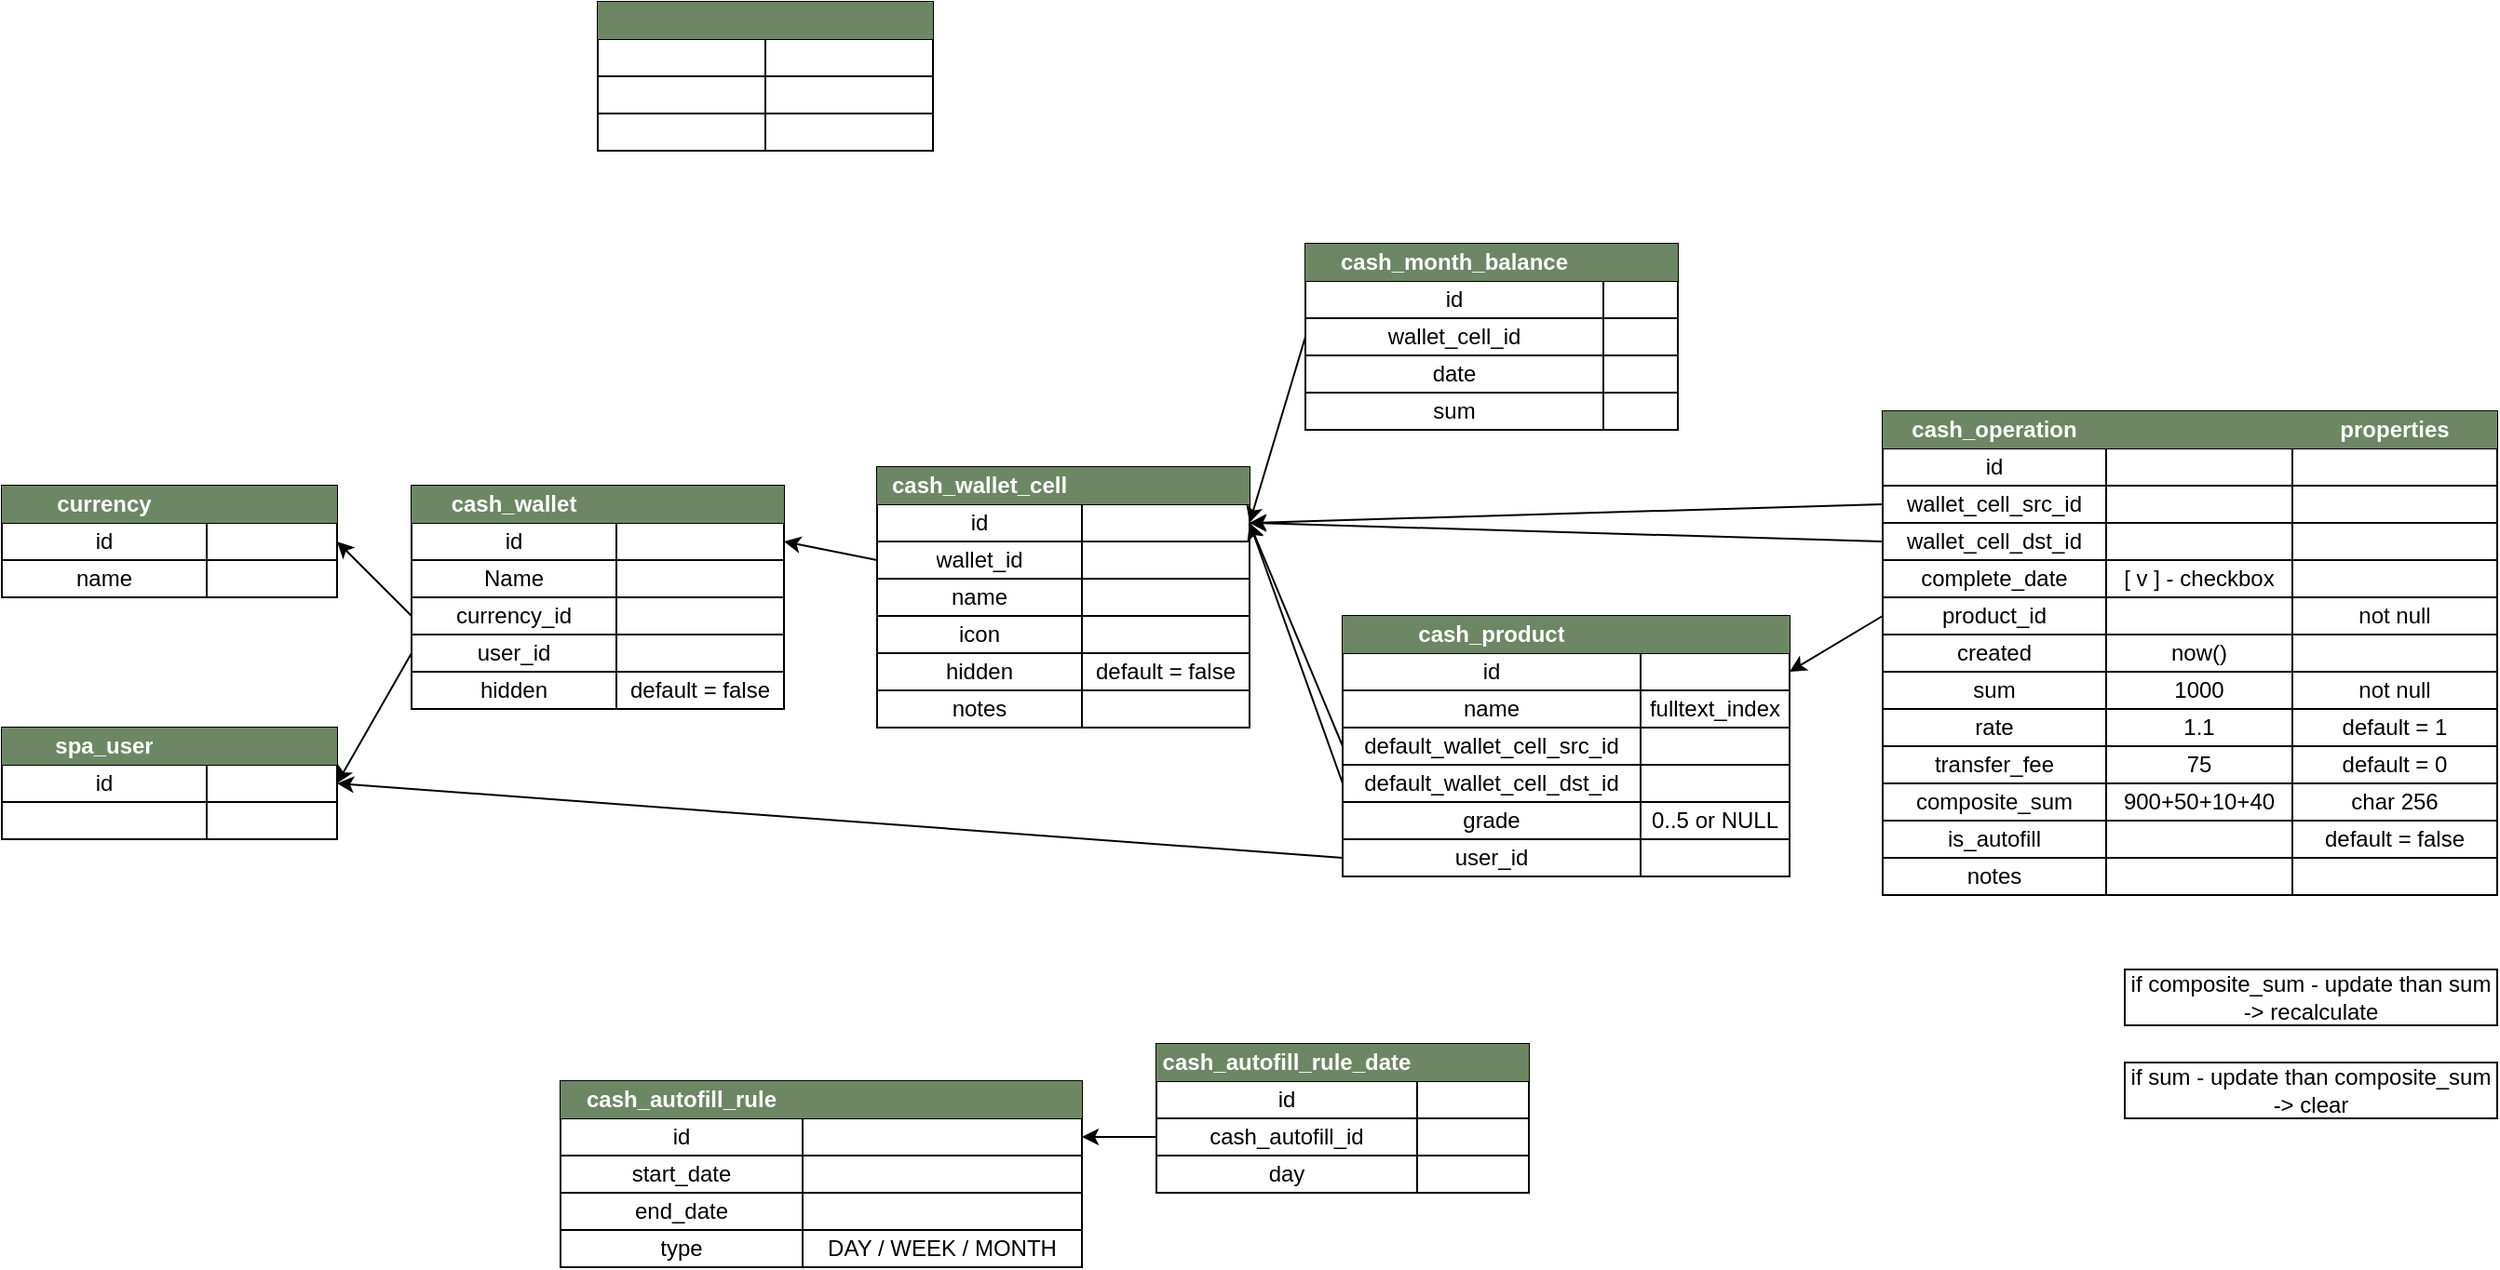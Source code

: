<mxfile version="21.5.0" type="device">
  <diagram name="cash" id="pz8SLy-T8Ppxdvkg6Pi_">
    <mxGraphModel dx="1834" dy="1236" grid="1" gridSize="10" guides="1" tooltips="1" connect="1" arrows="1" fold="1" page="0" pageScale="1" pageWidth="850" pageHeight="1100" math="0" shadow="0">
      <root>
        <mxCell id="0" />
        <mxCell id="1" parent="0" />
        <mxCell id="OnAMemFn4lRdpAxLVZQ6-24" value="" style="shape=table;startSize=0;container=1;collapsible=0;childLayout=tableLayout;fontSize=12;align=center;" parent="1" vertex="1">
          <mxGeometry x="-80" y="140" width="200" height="120" as="geometry" />
        </mxCell>
        <mxCell id="OnAMemFn4lRdpAxLVZQ6-25" value="" style="shape=tableRow;horizontal=0;startSize=0;swimlaneHead=0;swimlaneBody=0;strokeColor=inherit;top=0;left=0;bottom=0;right=0;collapsible=0;dropTarget=0;fillColor=none;points=[[0,0.5],[1,0.5]];portConstraint=eastwest;fontSize=16;" parent="OnAMemFn4lRdpAxLVZQ6-24" vertex="1">
          <mxGeometry width="200" height="20" as="geometry" />
        </mxCell>
        <mxCell id="OnAMemFn4lRdpAxLVZQ6-26" value="cash_wallet" style="shape=partialRectangle;html=1;whiteSpace=wrap;connectable=0;strokeColor=#3A5431;overflow=hidden;fillColor=#6d8764;top=0;left=0;bottom=0;right=0;pointerEvents=1;fontSize=12;fontStyle=1;fontColor=#ffffff;" parent="OnAMemFn4lRdpAxLVZQ6-25" vertex="1">
          <mxGeometry width="110" height="20" as="geometry">
            <mxRectangle width="110" height="20" as="alternateBounds" />
          </mxGeometry>
        </mxCell>
        <mxCell id="OnAMemFn4lRdpAxLVZQ6-27" value="" style="shape=partialRectangle;html=1;whiteSpace=wrap;connectable=0;strokeColor=#3A5431;overflow=hidden;fillColor=#6d8764;top=0;left=0;bottom=0;right=0;pointerEvents=1;fontSize=12;fontStyle=1;fontColor=#ffffff;" parent="OnAMemFn4lRdpAxLVZQ6-25" vertex="1">
          <mxGeometry x="110" width="90" height="20" as="geometry">
            <mxRectangle width="90" height="20" as="alternateBounds" />
          </mxGeometry>
        </mxCell>
        <mxCell id="OnAMemFn4lRdpAxLVZQ6-29" value="" style="shape=tableRow;horizontal=0;startSize=0;swimlaneHead=0;swimlaneBody=0;strokeColor=inherit;top=0;left=0;bottom=0;right=0;collapsible=0;dropTarget=0;fillColor=none;points=[[0,0.5],[1,0.5]];portConstraint=eastwest;fontSize=16;" parent="OnAMemFn4lRdpAxLVZQ6-24" vertex="1">
          <mxGeometry y="20" width="200" height="20" as="geometry" />
        </mxCell>
        <mxCell id="OnAMemFn4lRdpAxLVZQ6-30" value="id" style="shape=partialRectangle;html=1;whiteSpace=wrap;connectable=0;strokeColor=inherit;overflow=hidden;fillColor=none;top=0;left=0;bottom=0;right=0;pointerEvents=1;fontSize=12;" parent="OnAMemFn4lRdpAxLVZQ6-29" vertex="1">
          <mxGeometry width="110" height="20" as="geometry">
            <mxRectangle width="110" height="20" as="alternateBounds" />
          </mxGeometry>
        </mxCell>
        <mxCell id="OnAMemFn4lRdpAxLVZQ6-31" value="" style="shape=partialRectangle;html=1;whiteSpace=wrap;connectable=0;strokeColor=inherit;overflow=hidden;fillColor=none;top=0;left=0;bottom=0;right=0;pointerEvents=1;fontSize=12;" parent="OnAMemFn4lRdpAxLVZQ6-29" vertex="1">
          <mxGeometry x="110" width="90" height="20" as="geometry">
            <mxRectangle width="90" height="20" as="alternateBounds" />
          </mxGeometry>
        </mxCell>
        <mxCell id="OnAMemFn4lRdpAxLVZQ6-33" value="" style="shape=tableRow;horizontal=0;startSize=0;swimlaneHead=0;swimlaneBody=0;strokeColor=inherit;top=0;left=0;bottom=0;right=0;collapsible=0;dropTarget=0;fillColor=none;points=[[0,0.5],[1,0.5]];portConstraint=eastwest;fontSize=16;" parent="OnAMemFn4lRdpAxLVZQ6-24" vertex="1">
          <mxGeometry y="40" width="200" height="20" as="geometry" />
        </mxCell>
        <mxCell id="OnAMemFn4lRdpAxLVZQ6-34" value="Name" style="shape=partialRectangle;html=1;whiteSpace=wrap;connectable=0;strokeColor=inherit;overflow=hidden;fillColor=none;top=0;left=0;bottom=0;right=0;pointerEvents=1;fontSize=12;" parent="OnAMemFn4lRdpAxLVZQ6-33" vertex="1">
          <mxGeometry width="110" height="20" as="geometry">
            <mxRectangle width="110" height="20" as="alternateBounds" />
          </mxGeometry>
        </mxCell>
        <mxCell id="OnAMemFn4lRdpAxLVZQ6-35" value="" style="shape=partialRectangle;html=1;whiteSpace=wrap;connectable=0;strokeColor=inherit;overflow=hidden;fillColor=none;top=0;left=0;bottom=0;right=0;pointerEvents=1;fontSize=12;" parent="OnAMemFn4lRdpAxLVZQ6-33" vertex="1">
          <mxGeometry x="110" width="90" height="20" as="geometry">
            <mxRectangle width="90" height="20" as="alternateBounds" />
          </mxGeometry>
        </mxCell>
        <mxCell id="OnAMemFn4lRdpAxLVZQ6-171" style="shape=tableRow;horizontal=0;startSize=0;swimlaneHead=0;swimlaneBody=0;strokeColor=inherit;top=0;left=0;bottom=0;right=0;collapsible=0;dropTarget=0;fillColor=none;points=[[0,0.5],[1,0.5]];portConstraint=eastwest;fontSize=16;" parent="OnAMemFn4lRdpAxLVZQ6-24" vertex="1">
          <mxGeometry y="60" width="200" height="20" as="geometry" />
        </mxCell>
        <mxCell id="OnAMemFn4lRdpAxLVZQ6-172" value="currency_id" style="shape=partialRectangle;html=1;whiteSpace=wrap;connectable=0;strokeColor=inherit;overflow=hidden;fillColor=none;top=0;left=0;bottom=0;right=0;pointerEvents=1;fontSize=12;" parent="OnAMemFn4lRdpAxLVZQ6-171" vertex="1">
          <mxGeometry width="110" height="20" as="geometry">
            <mxRectangle width="110" height="20" as="alternateBounds" />
          </mxGeometry>
        </mxCell>
        <mxCell id="OnAMemFn4lRdpAxLVZQ6-173" style="shape=partialRectangle;html=1;whiteSpace=wrap;connectable=0;strokeColor=inherit;overflow=hidden;fillColor=none;top=0;left=0;bottom=0;right=0;pointerEvents=1;fontSize=12;" parent="OnAMemFn4lRdpAxLVZQ6-171" vertex="1">
          <mxGeometry x="110" width="90" height="20" as="geometry">
            <mxRectangle width="90" height="20" as="alternateBounds" />
          </mxGeometry>
        </mxCell>
        <mxCell id="OnAMemFn4lRdpAxLVZQ6-188" style="shape=tableRow;horizontal=0;startSize=0;swimlaneHead=0;swimlaneBody=0;strokeColor=inherit;top=0;left=0;bottom=0;right=0;collapsible=0;dropTarget=0;fillColor=none;points=[[0,0.5],[1,0.5]];portConstraint=eastwest;fontSize=16;" parent="OnAMemFn4lRdpAxLVZQ6-24" vertex="1">
          <mxGeometry y="80" width="200" height="20" as="geometry" />
        </mxCell>
        <mxCell id="OnAMemFn4lRdpAxLVZQ6-189" value="user_id" style="shape=partialRectangle;html=1;whiteSpace=wrap;connectable=0;strokeColor=inherit;overflow=hidden;fillColor=none;top=0;left=0;bottom=0;right=0;pointerEvents=1;fontSize=12;" parent="OnAMemFn4lRdpAxLVZQ6-188" vertex="1">
          <mxGeometry width="110" height="20" as="geometry">
            <mxRectangle width="110" height="20" as="alternateBounds" />
          </mxGeometry>
        </mxCell>
        <mxCell id="OnAMemFn4lRdpAxLVZQ6-190" value="" style="shape=partialRectangle;html=1;whiteSpace=wrap;connectable=0;strokeColor=inherit;overflow=hidden;fillColor=none;top=0;left=0;bottom=0;right=0;pointerEvents=1;fontSize=12;" parent="OnAMemFn4lRdpAxLVZQ6-188" vertex="1">
          <mxGeometry x="110" width="90" height="20" as="geometry">
            <mxRectangle width="90" height="20" as="alternateBounds" />
          </mxGeometry>
        </mxCell>
        <mxCell id="YNTkgwTFQZpeZmh72qGz-70" style="shape=tableRow;horizontal=0;startSize=0;swimlaneHead=0;swimlaneBody=0;strokeColor=inherit;top=0;left=0;bottom=0;right=0;collapsible=0;dropTarget=0;fillColor=none;points=[[0,0.5],[1,0.5]];portConstraint=eastwest;fontSize=16;" parent="OnAMemFn4lRdpAxLVZQ6-24" vertex="1">
          <mxGeometry y="100" width="200" height="20" as="geometry" />
        </mxCell>
        <mxCell id="YNTkgwTFQZpeZmh72qGz-71" value="hidden" style="shape=partialRectangle;html=1;whiteSpace=wrap;connectable=0;strokeColor=inherit;overflow=hidden;fillColor=none;top=0;left=0;bottom=0;right=0;pointerEvents=1;fontSize=12;" parent="YNTkgwTFQZpeZmh72qGz-70" vertex="1">
          <mxGeometry width="110" height="20" as="geometry">
            <mxRectangle width="110" height="20" as="alternateBounds" />
          </mxGeometry>
        </mxCell>
        <mxCell id="YNTkgwTFQZpeZmh72qGz-72" value="default = false" style="shape=partialRectangle;html=1;whiteSpace=wrap;connectable=0;strokeColor=inherit;overflow=hidden;fillColor=none;top=0;left=0;bottom=0;right=0;pointerEvents=1;fontSize=12;" parent="YNTkgwTFQZpeZmh72qGz-70" vertex="1">
          <mxGeometry x="110" width="90" height="20" as="geometry">
            <mxRectangle width="90" height="20" as="alternateBounds" />
          </mxGeometry>
        </mxCell>
        <mxCell id="OnAMemFn4lRdpAxLVZQ6-53" value="" style="shape=table;startSize=0;container=1;collapsible=0;childLayout=tableLayout;fontSize=12;align=center;" parent="1" vertex="1">
          <mxGeometry x="20" y="-120" width="180" height="80" as="geometry" />
        </mxCell>
        <mxCell id="OnAMemFn4lRdpAxLVZQ6-54" value="" style="shape=tableRow;horizontal=0;startSize=0;swimlaneHead=0;swimlaneBody=0;strokeColor=inherit;top=0;left=0;bottom=0;right=0;collapsible=0;dropTarget=0;fillColor=none;points=[[0,0.5],[1,0.5]];portConstraint=eastwest;fontSize=16;" parent="OnAMemFn4lRdpAxLVZQ6-53" vertex="1">
          <mxGeometry width="180" height="20" as="geometry" />
        </mxCell>
        <mxCell id="OnAMemFn4lRdpAxLVZQ6-55" value="" style="shape=partialRectangle;html=1;whiteSpace=wrap;connectable=0;strokeColor=#3A5431;overflow=hidden;fillColor=#6d8764;top=0;left=0;bottom=0;right=0;pointerEvents=1;fontSize=12;fontStyle=1;fontColor=#ffffff;" parent="OnAMemFn4lRdpAxLVZQ6-54" vertex="1">
          <mxGeometry width="90" height="20" as="geometry">
            <mxRectangle width="90" height="20" as="alternateBounds" />
          </mxGeometry>
        </mxCell>
        <mxCell id="OnAMemFn4lRdpAxLVZQ6-56" value="" style="shape=partialRectangle;html=1;whiteSpace=wrap;connectable=0;strokeColor=#3A5431;overflow=hidden;fillColor=#6d8764;top=0;left=0;bottom=0;right=0;pointerEvents=1;fontSize=12;fontStyle=1;fontColor=#ffffff;" parent="OnAMemFn4lRdpAxLVZQ6-54" vertex="1">
          <mxGeometry x="90" width="90" height="20" as="geometry">
            <mxRectangle width="90" height="20" as="alternateBounds" />
          </mxGeometry>
        </mxCell>
        <mxCell id="OnAMemFn4lRdpAxLVZQ6-57" value="" style="shape=tableRow;horizontal=0;startSize=0;swimlaneHead=0;swimlaneBody=0;strokeColor=inherit;top=0;left=0;bottom=0;right=0;collapsible=0;dropTarget=0;fillColor=none;points=[[0,0.5],[1,0.5]];portConstraint=eastwest;fontSize=16;" parent="OnAMemFn4lRdpAxLVZQ6-53" vertex="1">
          <mxGeometry y="20" width="180" height="20" as="geometry" />
        </mxCell>
        <mxCell id="OnAMemFn4lRdpAxLVZQ6-58" value="" style="shape=partialRectangle;html=1;whiteSpace=wrap;connectable=0;strokeColor=inherit;overflow=hidden;fillColor=none;top=0;left=0;bottom=0;right=0;pointerEvents=1;fontSize=12;" parent="OnAMemFn4lRdpAxLVZQ6-57" vertex="1">
          <mxGeometry width="90" height="20" as="geometry">
            <mxRectangle width="90" height="20" as="alternateBounds" />
          </mxGeometry>
        </mxCell>
        <mxCell id="OnAMemFn4lRdpAxLVZQ6-59" value="" style="shape=partialRectangle;html=1;whiteSpace=wrap;connectable=0;strokeColor=inherit;overflow=hidden;fillColor=none;top=0;left=0;bottom=0;right=0;pointerEvents=1;fontSize=12;" parent="OnAMemFn4lRdpAxLVZQ6-57" vertex="1">
          <mxGeometry x="90" width="90" height="20" as="geometry">
            <mxRectangle width="90" height="20" as="alternateBounds" />
          </mxGeometry>
        </mxCell>
        <mxCell id="OnAMemFn4lRdpAxLVZQ6-60" value="" style="shape=tableRow;horizontal=0;startSize=0;swimlaneHead=0;swimlaneBody=0;strokeColor=inherit;top=0;left=0;bottom=0;right=0;collapsible=0;dropTarget=0;fillColor=none;points=[[0,0.5],[1,0.5]];portConstraint=eastwest;fontSize=16;" parent="OnAMemFn4lRdpAxLVZQ6-53" vertex="1">
          <mxGeometry y="40" width="180" height="20" as="geometry" />
        </mxCell>
        <mxCell id="OnAMemFn4lRdpAxLVZQ6-61" value="" style="shape=partialRectangle;html=1;whiteSpace=wrap;connectable=0;strokeColor=inherit;overflow=hidden;fillColor=none;top=0;left=0;bottom=0;right=0;pointerEvents=1;fontSize=12;" parent="OnAMemFn4lRdpAxLVZQ6-60" vertex="1">
          <mxGeometry width="90" height="20" as="geometry">
            <mxRectangle width="90" height="20" as="alternateBounds" />
          </mxGeometry>
        </mxCell>
        <mxCell id="OnAMemFn4lRdpAxLVZQ6-62" value="" style="shape=partialRectangle;html=1;whiteSpace=wrap;connectable=0;strokeColor=inherit;overflow=hidden;fillColor=none;top=0;left=0;bottom=0;right=0;pointerEvents=1;fontSize=12;" parent="OnAMemFn4lRdpAxLVZQ6-60" vertex="1">
          <mxGeometry x="90" width="90" height="20" as="geometry">
            <mxRectangle width="90" height="20" as="alternateBounds" />
          </mxGeometry>
        </mxCell>
        <mxCell id="OnAMemFn4lRdpAxLVZQ6-63" style="shape=tableRow;horizontal=0;startSize=0;swimlaneHead=0;swimlaneBody=0;strokeColor=inherit;top=0;left=0;bottom=0;right=0;collapsible=0;dropTarget=0;fillColor=none;points=[[0,0.5],[1,0.5]];portConstraint=eastwest;fontSize=16;" parent="OnAMemFn4lRdpAxLVZQ6-53" vertex="1">
          <mxGeometry y="60" width="180" height="20" as="geometry" />
        </mxCell>
        <mxCell id="OnAMemFn4lRdpAxLVZQ6-64" value="" style="shape=partialRectangle;html=1;whiteSpace=wrap;connectable=0;strokeColor=inherit;overflow=hidden;fillColor=none;top=0;left=0;bottom=0;right=0;pointerEvents=1;fontSize=12;" parent="OnAMemFn4lRdpAxLVZQ6-63" vertex="1">
          <mxGeometry width="90" height="20" as="geometry">
            <mxRectangle width="90" height="20" as="alternateBounds" />
          </mxGeometry>
        </mxCell>
        <mxCell id="OnAMemFn4lRdpAxLVZQ6-65" style="shape=partialRectangle;html=1;whiteSpace=wrap;connectable=0;strokeColor=inherit;overflow=hidden;fillColor=none;top=0;left=0;bottom=0;right=0;pointerEvents=1;fontSize=12;" parent="OnAMemFn4lRdpAxLVZQ6-63" vertex="1">
          <mxGeometry x="90" width="90" height="20" as="geometry">
            <mxRectangle width="90" height="20" as="alternateBounds" />
          </mxGeometry>
        </mxCell>
        <mxCell id="OnAMemFn4lRdpAxLVZQ6-69" value="" style="shape=table;startSize=0;container=1;collapsible=0;childLayout=tableLayout;fontSize=12;align=center;" parent="1" vertex="1">
          <mxGeometry x="710" y="100" width="330" height="260" as="geometry" />
        </mxCell>
        <mxCell id="OnAMemFn4lRdpAxLVZQ6-70" value="" style="shape=tableRow;horizontal=0;startSize=0;swimlaneHead=0;swimlaneBody=0;strokeColor=inherit;top=0;left=0;bottom=0;right=0;collapsible=0;dropTarget=0;fillColor=none;points=[[0,0.5],[1,0.5]];portConstraint=eastwest;fontSize=16;" parent="OnAMemFn4lRdpAxLVZQ6-69" vertex="1">
          <mxGeometry width="330" height="20" as="geometry" />
        </mxCell>
        <mxCell id="OnAMemFn4lRdpAxLVZQ6-71" value="cash_operation" style="shape=partialRectangle;html=1;whiteSpace=wrap;connectable=0;strokeColor=#3A5431;overflow=hidden;fillColor=#6d8764;top=0;left=0;bottom=0;right=0;pointerEvents=1;fontSize=12;fontStyle=1;fontColor=#ffffff;" parent="OnAMemFn4lRdpAxLVZQ6-70" vertex="1">
          <mxGeometry width="120" height="20" as="geometry">
            <mxRectangle width="120" height="20" as="alternateBounds" />
          </mxGeometry>
        </mxCell>
        <mxCell id="OnAMemFn4lRdpAxLVZQ6-72" value="" style="shape=partialRectangle;html=1;whiteSpace=wrap;connectable=0;strokeColor=#3A5431;overflow=hidden;fillColor=#6d8764;top=0;left=0;bottom=0;right=0;pointerEvents=1;fontSize=12;fontStyle=1;fontColor=#ffffff;" parent="OnAMemFn4lRdpAxLVZQ6-70" vertex="1">
          <mxGeometry x="120" width="100" height="20" as="geometry">
            <mxRectangle width="100" height="20" as="alternateBounds" />
          </mxGeometry>
        </mxCell>
        <mxCell id="OnAMemFn4lRdpAxLVZQ6-103" value="properties" style="shape=partialRectangle;html=1;whiteSpace=wrap;connectable=0;strokeColor=#3A5431;overflow=hidden;fillColor=#6d8764;top=0;left=0;bottom=0;right=0;pointerEvents=1;fontSize=12;fontStyle=1;fontColor=#ffffff;" parent="OnAMemFn4lRdpAxLVZQ6-70" vertex="1">
          <mxGeometry x="220" width="110" height="20" as="geometry">
            <mxRectangle width="110" height="20" as="alternateBounds" />
          </mxGeometry>
        </mxCell>
        <mxCell id="OnAMemFn4lRdpAxLVZQ6-73" value="" style="shape=tableRow;horizontal=0;startSize=0;swimlaneHead=0;swimlaneBody=0;strokeColor=inherit;top=0;left=0;bottom=0;right=0;collapsible=0;dropTarget=0;fillColor=none;points=[[0,0.5],[1,0.5]];portConstraint=eastwest;fontSize=16;" parent="OnAMemFn4lRdpAxLVZQ6-69" vertex="1">
          <mxGeometry y="20" width="330" height="20" as="geometry" />
        </mxCell>
        <mxCell id="OnAMemFn4lRdpAxLVZQ6-74" value="id" style="shape=partialRectangle;html=1;whiteSpace=wrap;connectable=0;strokeColor=inherit;overflow=hidden;fillColor=none;top=0;left=0;bottom=0;right=0;pointerEvents=1;fontSize=12;" parent="OnAMemFn4lRdpAxLVZQ6-73" vertex="1">
          <mxGeometry width="120" height="20" as="geometry">
            <mxRectangle width="120" height="20" as="alternateBounds" />
          </mxGeometry>
        </mxCell>
        <mxCell id="OnAMemFn4lRdpAxLVZQ6-75" value="" style="shape=partialRectangle;html=1;whiteSpace=wrap;connectable=0;strokeColor=inherit;overflow=hidden;fillColor=none;top=0;left=0;bottom=0;right=0;pointerEvents=1;fontSize=12;" parent="OnAMemFn4lRdpAxLVZQ6-73" vertex="1">
          <mxGeometry x="120" width="100" height="20" as="geometry">
            <mxRectangle width="100" height="20" as="alternateBounds" />
          </mxGeometry>
        </mxCell>
        <mxCell id="OnAMemFn4lRdpAxLVZQ6-104" value="" style="shape=partialRectangle;html=1;whiteSpace=wrap;connectable=0;strokeColor=inherit;overflow=hidden;fillColor=none;top=0;left=0;bottom=0;right=0;pointerEvents=1;fontSize=12;" parent="OnAMemFn4lRdpAxLVZQ6-73" vertex="1">
          <mxGeometry x="220" width="110" height="20" as="geometry">
            <mxRectangle width="110" height="20" as="alternateBounds" />
          </mxGeometry>
        </mxCell>
        <mxCell id="OnAMemFn4lRdpAxLVZQ6-76" value="" style="shape=tableRow;horizontal=0;startSize=0;swimlaneHead=0;swimlaneBody=0;strokeColor=inherit;top=0;left=0;bottom=0;right=0;collapsible=0;dropTarget=0;fillColor=none;points=[[0,0.5],[1,0.5]];portConstraint=eastwest;fontSize=16;" parent="OnAMemFn4lRdpAxLVZQ6-69" vertex="1">
          <mxGeometry y="40" width="330" height="20" as="geometry" />
        </mxCell>
        <mxCell id="OnAMemFn4lRdpAxLVZQ6-77" value="wallet_cell_src_id" style="shape=partialRectangle;html=1;whiteSpace=wrap;connectable=0;strokeColor=inherit;overflow=hidden;fillColor=none;top=0;left=0;bottom=0;right=0;pointerEvents=1;fontSize=12;" parent="OnAMemFn4lRdpAxLVZQ6-76" vertex="1">
          <mxGeometry width="120" height="20" as="geometry">
            <mxRectangle width="120" height="20" as="alternateBounds" />
          </mxGeometry>
        </mxCell>
        <mxCell id="OnAMemFn4lRdpAxLVZQ6-78" value="" style="shape=partialRectangle;html=1;whiteSpace=wrap;connectable=0;strokeColor=inherit;overflow=hidden;fillColor=none;top=0;left=0;bottom=0;right=0;pointerEvents=1;fontSize=12;" parent="OnAMemFn4lRdpAxLVZQ6-76" vertex="1">
          <mxGeometry x="120" width="100" height="20" as="geometry">
            <mxRectangle width="100" height="20" as="alternateBounds" />
          </mxGeometry>
        </mxCell>
        <mxCell id="OnAMemFn4lRdpAxLVZQ6-105" value="" style="shape=partialRectangle;html=1;whiteSpace=wrap;connectable=0;strokeColor=inherit;overflow=hidden;fillColor=none;top=0;left=0;bottom=0;right=0;pointerEvents=1;fontSize=12;" parent="OnAMemFn4lRdpAxLVZQ6-76" vertex="1">
          <mxGeometry x="220" width="110" height="20" as="geometry">
            <mxRectangle width="110" height="20" as="alternateBounds" />
          </mxGeometry>
        </mxCell>
        <mxCell id="OnAMemFn4lRdpAxLVZQ6-79" style="shape=tableRow;horizontal=0;startSize=0;swimlaneHead=0;swimlaneBody=0;strokeColor=inherit;top=0;left=0;bottom=0;right=0;collapsible=0;dropTarget=0;fillColor=none;points=[[0,0.5],[1,0.5]];portConstraint=eastwest;fontSize=16;" parent="OnAMemFn4lRdpAxLVZQ6-69" vertex="1">
          <mxGeometry y="60" width="330" height="20" as="geometry" />
        </mxCell>
        <mxCell id="OnAMemFn4lRdpAxLVZQ6-80" value="wallet_cell_dst_id" style="shape=partialRectangle;html=1;whiteSpace=wrap;connectable=0;strokeColor=inherit;overflow=hidden;fillColor=none;top=0;left=0;bottom=0;right=0;pointerEvents=1;fontSize=12;" parent="OnAMemFn4lRdpAxLVZQ6-79" vertex="1">
          <mxGeometry width="120" height="20" as="geometry">
            <mxRectangle width="120" height="20" as="alternateBounds" />
          </mxGeometry>
        </mxCell>
        <mxCell id="OnAMemFn4lRdpAxLVZQ6-81" value="" style="shape=partialRectangle;html=1;whiteSpace=wrap;connectable=0;strokeColor=inherit;overflow=hidden;fillColor=none;top=0;left=0;bottom=0;right=0;pointerEvents=1;fontSize=12;" parent="OnAMemFn4lRdpAxLVZQ6-79" vertex="1">
          <mxGeometry x="120" width="100" height="20" as="geometry">
            <mxRectangle width="100" height="20" as="alternateBounds" />
          </mxGeometry>
        </mxCell>
        <mxCell id="OnAMemFn4lRdpAxLVZQ6-106" style="shape=partialRectangle;html=1;whiteSpace=wrap;connectable=0;strokeColor=inherit;overflow=hidden;fillColor=none;top=0;left=0;bottom=0;right=0;pointerEvents=1;fontSize=12;" parent="OnAMemFn4lRdpAxLVZQ6-79" vertex="1">
          <mxGeometry x="220" width="110" height="20" as="geometry">
            <mxRectangle width="110" height="20" as="alternateBounds" />
          </mxGeometry>
        </mxCell>
        <mxCell id="YNTkgwTFQZpeZmh72qGz-58" style="shape=tableRow;horizontal=0;startSize=0;swimlaneHead=0;swimlaneBody=0;strokeColor=inherit;top=0;left=0;bottom=0;right=0;collapsible=0;dropTarget=0;fillColor=none;points=[[0,0.5],[1,0.5]];portConstraint=eastwest;fontSize=16;" parent="OnAMemFn4lRdpAxLVZQ6-69" vertex="1">
          <mxGeometry y="80" width="330" height="20" as="geometry" />
        </mxCell>
        <mxCell id="YNTkgwTFQZpeZmh72qGz-59" value="complete_date" style="shape=partialRectangle;html=1;whiteSpace=wrap;connectable=0;strokeColor=inherit;overflow=hidden;fillColor=none;top=0;left=0;bottom=0;right=0;pointerEvents=1;fontSize=12;" parent="YNTkgwTFQZpeZmh72qGz-58" vertex="1">
          <mxGeometry width="120" height="20" as="geometry">
            <mxRectangle width="120" height="20" as="alternateBounds" />
          </mxGeometry>
        </mxCell>
        <mxCell id="YNTkgwTFQZpeZmh72qGz-60" value="[ v ] - checkbox" style="shape=partialRectangle;html=1;whiteSpace=wrap;connectable=0;strokeColor=inherit;overflow=hidden;fillColor=none;top=0;left=0;bottom=0;right=0;pointerEvents=1;fontSize=12;" parent="YNTkgwTFQZpeZmh72qGz-58" vertex="1">
          <mxGeometry x="120" width="100" height="20" as="geometry">
            <mxRectangle width="100" height="20" as="alternateBounds" />
          </mxGeometry>
        </mxCell>
        <mxCell id="YNTkgwTFQZpeZmh72qGz-61" style="shape=partialRectangle;html=1;whiteSpace=wrap;connectable=0;strokeColor=inherit;overflow=hidden;fillColor=none;top=0;left=0;bottom=0;right=0;pointerEvents=1;fontSize=12;" parent="YNTkgwTFQZpeZmh72qGz-58" vertex="1">
          <mxGeometry x="220" width="110" height="20" as="geometry">
            <mxRectangle width="110" height="20" as="alternateBounds" />
          </mxGeometry>
        </mxCell>
        <mxCell id="Rh-ThmJEUPHDPuQjWT4H-36" style="shape=tableRow;horizontal=0;startSize=0;swimlaneHead=0;swimlaneBody=0;strokeColor=inherit;top=0;left=0;bottom=0;right=0;collapsible=0;dropTarget=0;fillColor=none;points=[[0,0.5],[1,0.5]];portConstraint=eastwest;fontSize=16;" parent="OnAMemFn4lRdpAxLVZQ6-69" vertex="1">
          <mxGeometry y="100" width="330" height="20" as="geometry" />
        </mxCell>
        <mxCell id="Rh-ThmJEUPHDPuQjWT4H-37" value="product_id" style="shape=partialRectangle;html=1;whiteSpace=wrap;connectable=0;strokeColor=inherit;overflow=hidden;fillColor=none;top=0;left=0;bottom=0;right=0;pointerEvents=1;fontSize=12;" parent="Rh-ThmJEUPHDPuQjWT4H-36" vertex="1">
          <mxGeometry width="120" height="20" as="geometry">
            <mxRectangle width="120" height="20" as="alternateBounds" />
          </mxGeometry>
        </mxCell>
        <mxCell id="Rh-ThmJEUPHDPuQjWT4H-38" style="shape=partialRectangle;html=1;whiteSpace=wrap;connectable=0;strokeColor=inherit;overflow=hidden;fillColor=none;top=0;left=0;bottom=0;right=0;pointerEvents=1;fontSize=12;" parent="Rh-ThmJEUPHDPuQjWT4H-36" vertex="1">
          <mxGeometry x="120" width="100" height="20" as="geometry">
            <mxRectangle width="100" height="20" as="alternateBounds" />
          </mxGeometry>
        </mxCell>
        <mxCell id="Rh-ThmJEUPHDPuQjWT4H-39" value="not null" style="shape=partialRectangle;html=1;whiteSpace=wrap;connectable=0;strokeColor=inherit;overflow=hidden;fillColor=none;top=0;left=0;bottom=0;right=0;pointerEvents=1;fontSize=12;" parent="Rh-ThmJEUPHDPuQjWT4H-36" vertex="1">
          <mxGeometry x="220" width="110" height="20" as="geometry">
            <mxRectangle width="110" height="20" as="alternateBounds" />
          </mxGeometry>
        </mxCell>
        <mxCell id="OnAMemFn4lRdpAxLVZQ6-84" style="shape=tableRow;horizontal=0;startSize=0;swimlaneHead=0;swimlaneBody=0;strokeColor=inherit;top=0;left=0;bottom=0;right=0;collapsible=0;dropTarget=0;fillColor=none;points=[[0,0.5],[1,0.5]];portConstraint=eastwest;fontSize=16;" parent="OnAMemFn4lRdpAxLVZQ6-69" vertex="1">
          <mxGeometry y="120" width="330" height="20" as="geometry" />
        </mxCell>
        <mxCell id="OnAMemFn4lRdpAxLVZQ6-85" value="created" style="shape=partialRectangle;html=1;whiteSpace=wrap;connectable=0;strokeColor=inherit;overflow=hidden;fillColor=none;top=0;left=0;bottom=0;right=0;pointerEvents=1;fontSize=12;" parent="OnAMemFn4lRdpAxLVZQ6-84" vertex="1">
          <mxGeometry width="120" height="20" as="geometry">
            <mxRectangle width="120" height="20" as="alternateBounds" />
          </mxGeometry>
        </mxCell>
        <mxCell id="OnAMemFn4lRdpAxLVZQ6-86" value="now()" style="shape=partialRectangle;html=1;whiteSpace=wrap;connectable=0;strokeColor=inherit;overflow=hidden;fillColor=none;top=0;left=0;bottom=0;right=0;pointerEvents=1;fontSize=12;" parent="OnAMemFn4lRdpAxLVZQ6-84" vertex="1">
          <mxGeometry x="120" width="100" height="20" as="geometry">
            <mxRectangle width="100" height="20" as="alternateBounds" />
          </mxGeometry>
        </mxCell>
        <mxCell id="OnAMemFn4lRdpAxLVZQ6-109" style="shape=partialRectangle;html=1;whiteSpace=wrap;connectable=0;strokeColor=inherit;overflow=hidden;fillColor=none;top=0;left=0;bottom=0;right=0;pointerEvents=1;fontSize=12;" parent="OnAMemFn4lRdpAxLVZQ6-84" vertex="1">
          <mxGeometry x="220" width="110" height="20" as="geometry">
            <mxRectangle width="110" height="20" as="alternateBounds" />
          </mxGeometry>
        </mxCell>
        <mxCell id="OnAMemFn4lRdpAxLVZQ6-99" style="shape=tableRow;horizontal=0;startSize=0;swimlaneHead=0;swimlaneBody=0;strokeColor=inherit;top=0;left=0;bottom=0;right=0;collapsible=0;dropTarget=0;fillColor=none;points=[[0,0.5],[1,0.5]];portConstraint=eastwest;fontSize=16;" parent="OnAMemFn4lRdpAxLVZQ6-69" vertex="1">
          <mxGeometry y="140" width="330" height="20" as="geometry" />
        </mxCell>
        <mxCell id="OnAMemFn4lRdpAxLVZQ6-100" value="sum" style="shape=partialRectangle;html=1;whiteSpace=wrap;connectable=0;strokeColor=inherit;overflow=hidden;fillColor=none;top=0;left=0;bottom=0;right=0;pointerEvents=1;fontSize=12;" parent="OnAMemFn4lRdpAxLVZQ6-99" vertex="1">
          <mxGeometry width="120" height="20" as="geometry">
            <mxRectangle width="120" height="20" as="alternateBounds" />
          </mxGeometry>
        </mxCell>
        <mxCell id="OnAMemFn4lRdpAxLVZQ6-101" value="1000" style="shape=partialRectangle;html=1;whiteSpace=wrap;connectable=0;strokeColor=inherit;overflow=hidden;fillColor=none;top=0;left=0;bottom=0;right=0;pointerEvents=1;fontSize=12;" parent="OnAMemFn4lRdpAxLVZQ6-99" vertex="1">
          <mxGeometry x="120" width="100" height="20" as="geometry">
            <mxRectangle width="100" height="20" as="alternateBounds" />
          </mxGeometry>
        </mxCell>
        <mxCell id="OnAMemFn4lRdpAxLVZQ6-110" value="not null" style="shape=partialRectangle;html=1;whiteSpace=wrap;connectable=0;strokeColor=inherit;overflow=hidden;fillColor=none;top=0;left=0;bottom=0;right=0;pointerEvents=1;fontSize=12;" parent="OnAMemFn4lRdpAxLVZQ6-99" vertex="1">
          <mxGeometry x="220" width="110" height="20" as="geometry">
            <mxRectangle width="110" height="20" as="alternateBounds" />
          </mxGeometry>
        </mxCell>
        <mxCell id="OnAMemFn4lRdpAxLVZQ6-96" style="shape=tableRow;horizontal=0;startSize=0;swimlaneHead=0;swimlaneBody=0;strokeColor=inherit;top=0;left=0;bottom=0;right=0;collapsible=0;dropTarget=0;fillColor=none;points=[[0,0.5],[1,0.5]];portConstraint=eastwest;fontSize=16;" parent="OnAMemFn4lRdpAxLVZQ6-69" vertex="1">
          <mxGeometry y="160" width="330" height="20" as="geometry" />
        </mxCell>
        <mxCell id="OnAMemFn4lRdpAxLVZQ6-97" value="rate" style="shape=partialRectangle;html=1;whiteSpace=wrap;connectable=0;strokeColor=inherit;overflow=hidden;fillColor=none;top=0;left=0;bottom=0;right=0;pointerEvents=1;fontSize=12;" parent="OnAMemFn4lRdpAxLVZQ6-96" vertex="1">
          <mxGeometry width="120" height="20" as="geometry">
            <mxRectangle width="120" height="20" as="alternateBounds" />
          </mxGeometry>
        </mxCell>
        <mxCell id="OnAMemFn4lRdpAxLVZQ6-98" value="1.1" style="shape=partialRectangle;html=1;whiteSpace=wrap;connectable=0;strokeColor=inherit;overflow=hidden;fillColor=none;top=0;left=0;bottom=0;right=0;pointerEvents=1;fontSize=12;" parent="OnAMemFn4lRdpAxLVZQ6-96" vertex="1">
          <mxGeometry x="120" width="100" height="20" as="geometry">
            <mxRectangle width="100" height="20" as="alternateBounds" />
          </mxGeometry>
        </mxCell>
        <mxCell id="OnAMemFn4lRdpAxLVZQ6-111" value="default = 1" style="shape=partialRectangle;html=1;whiteSpace=wrap;connectable=0;strokeColor=inherit;overflow=hidden;fillColor=none;top=0;left=0;bottom=0;right=0;pointerEvents=1;fontSize=12;" parent="OnAMemFn4lRdpAxLVZQ6-96" vertex="1">
          <mxGeometry x="220" width="110" height="20" as="geometry">
            <mxRectangle width="110" height="20" as="alternateBounds" />
          </mxGeometry>
        </mxCell>
        <mxCell id="OnAMemFn4lRdpAxLVZQ6-93" style="shape=tableRow;horizontal=0;startSize=0;swimlaneHead=0;swimlaneBody=0;strokeColor=inherit;top=0;left=0;bottom=0;right=0;collapsible=0;dropTarget=0;fillColor=none;points=[[0,0.5],[1,0.5]];portConstraint=eastwest;fontSize=16;" parent="OnAMemFn4lRdpAxLVZQ6-69" vertex="1">
          <mxGeometry y="180" width="330" height="20" as="geometry" />
        </mxCell>
        <mxCell id="OnAMemFn4lRdpAxLVZQ6-94" value="transfer_fee" style="shape=partialRectangle;html=1;whiteSpace=wrap;connectable=0;strokeColor=inherit;overflow=hidden;fillColor=none;top=0;left=0;bottom=0;right=0;pointerEvents=1;fontSize=12;" parent="OnAMemFn4lRdpAxLVZQ6-93" vertex="1">
          <mxGeometry width="120" height="20" as="geometry">
            <mxRectangle width="120" height="20" as="alternateBounds" />
          </mxGeometry>
        </mxCell>
        <mxCell id="OnAMemFn4lRdpAxLVZQ6-95" value="75" style="shape=partialRectangle;html=1;whiteSpace=wrap;connectable=0;strokeColor=inherit;overflow=hidden;fillColor=none;top=0;left=0;bottom=0;right=0;pointerEvents=1;fontSize=12;" parent="OnAMemFn4lRdpAxLVZQ6-93" vertex="1">
          <mxGeometry x="120" width="100" height="20" as="geometry">
            <mxRectangle width="100" height="20" as="alternateBounds" />
          </mxGeometry>
        </mxCell>
        <mxCell id="OnAMemFn4lRdpAxLVZQ6-112" value="default = 0" style="shape=partialRectangle;html=1;whiteSpace=wrap;connectable=0;strokeColor=inherit;overflow=hidden;fillColor=none;top=0;left=0;bottom=0;right=0;pointerEvents=1;fontSize=12;" parent="OnAMemFn4lRdpAxLVZQ6-93" vertex="1">
          <mxGeometry x="220" width="110" height="20" as="geometry">
            <mxRectangle width="110" height="20" as="alternateBounds" />
          </mxGeometry>
        </mxCell>
        <mxCell id="OnAMemFn4lRdpAxLVZQ6-113" style="shape=tableRow;horizontal=0;startSize=0;swimlaneHead=0;swimlaneBody=0;strokeColor=inherit;top=0;left=0;bottom=0;right=0;collapsible=0;dropTarget=0;fillColor=none;points=[[0,0.5],[1,0.5]];portConstraint=eastwest;fontSize=16;" parent="OnAMemFn4lRdpAxLVZQ6-69" vertex="1">
          <mxGeometry y="200" width="330" height="20" as="geometry" />
        </mxCell>
        <mxCell id="OnAMemFn4lRdpAxLVZQ6-114" value="composite_sum" style="shape=partialRectangle;html=1;whiteSpace=wrap;connectable=0;strokeColor=inherit;overflow=hidden;fillColor=none;top=0;left=0;bottom=0;right=0;pointerEvents=1;fontSize=12;" parent="OnAMemFn4lRdpAxLVZQ6-113" vertex="1">
          <mxGeometry width="120" height="20" as="geometry">
            <mxRectangle width="120" height="20" as="alternateBounds" />
          </mxGeometry>
        </mxCell>
        <mxCell id="OnAMemFn4lRdpAxLVZQ6-115" value="900+50+10+40" style="shape=partialRectangle;html=1;whiteSpace=wrap;connectable=0;strokeColor=inherit;overflow=hidden;fillColor=none;top=0;left=0;bottom=0;right=0;pointerEvents=1;fontSize=12;" parent="OnAMemFn4lRdpAxLVZQ6-113" vertex="1">
          <mxGeometry x="120" width="100" height="20" as="geometry">
            <mxRectangle width="100" height="20" as="alternateBounds" />
          </mxGeometry>
        </mxCell>
        <mxCell id="OnAMemFn4lRdpAxLVZQ6-116" value="char 256" style="shape=partialRectangle;html=1;whiteSpace=wrap;connectable=0;strokeColor=inherit;overflow=hidden;fillColor=none;top=0;left=0;bottom=0;right=0;pointerEvents=1;fontSize=12;" parent="OnAMemFn4lRdpAxLVZQ6-113" vertex="1">
          <mxGeometry x="220" width="110" height="20" as="geometry">
            <mxRectangle width="110" height="20" as="alternateBounds" />
          </mxGeometry>
        </mxCell>
        <mxCell id="YNTkgwTFQZpeZmh72qGz-66" style="shape=tableRow;horizontal=0;startSize=0;swimlaneHead=0;swimlaneBody=0;strokeColor=inherit;top=0;left=0;bottom=0;right=0;collapsible=0;dropTarget=0;fillColor=none;points=[[0,0.5],[1,0.5]];portConstraint=eastwest;fontSize=16;" parent="OnAMemFn4lRdpAxLVZQ6-69" vertex="1">
          <mxGeometry y="220" width="330" height="20" as="geometry" />
        </mxCell>
        <mxCell id="YNTkgwTFQZpeZmh72qGz-67" value="is_autofill" style="shape=partialRectangle;html=1;whiteSpace=wrap;connectable=0;strokeColor=inherit;overflow=hidden;fillColor=none;top=0;left=0;bottom=0;right=0;pointerEvents=1;fontSize=12;" parent="YNTkgwTFQZpeZmh72qGz-66" vertex="1">
          <mxGeometry width="120" height="20" as="geometry">
            <mxRectangle width="120" height="20" as="alternateBounds" />
          </mxGeometry>
        </mxCell>
        <mxCell id="YNTkgwTFQZpeZmh72qGz-68" style="shape=partialRectangle;html=1;whiteSpace=wrap;connectable=0;strokeColor=inherit;overflow=hidden;fillColor=none;top=0;left=0;bottom=0;right=0;pointerEvents=1;fontSize=12;" parent="YNTkgwTFQZpeZmh72qGz-66" vertex="1">
          <mxGeometry x="120" width="100" height="20" as="geometry">
            <mxRectangle width="100" height="20" as="alternateBounds" />
          </mxGeometry>
        </mxCell>
        <mxCell id="YNTkgwTFQZpeZmh72qGz-69" value="default = false" style="shape=partialRectangle;html=1;whiteSpace=wrap;connectable=0;strokeColor=inherit;overflow=hidden;fillColor=none;top=0;left=0;bottom=0;right=0;pointerEvents=1;fontSize=12;" parent="YNTkgwTFQZpeZmh72qGz-66" vertex="1">
          <mxGeometry x="220" width="110" height="20" as="geometry">
            <mxRectangle width="110" height="20" as="alternateBounds" />
          </mxGeometry>
        </mxCell>
        <mxCell id="YNTkgwTFQZpeZmh72qGz-50" style="shape=tableRow;horizontal=0;startSize=0;swimlaneHead=0;swimlaneBody=0;strokeColor=inherit;top=0;left=0;bottom=0;right=0;collapsible=0;dropTarget=0;fillColor=none;points=[[0,0.5],[1,0.5]];portConstraint=eastwest;fontSize=16;" parent="OnAMemFn4lRdpAxLVZQ6-69" vertex="1">
          <mxGeometry y="240" width="330" height="20" as="geometry" />
        </mxCell>
        <mxCell id="YNTkgwTFQZpeZmh72qGz-51" value="notes" style="shape=partialRectangle;html=1;whiteSpace=wrap;connectable=0;strokeColor=inherit;overflow=hidden;fillColor=none;top=0;left=0;bottom=0;right=0;pointerEvents=1;fontSize=12;" parent="YNTkgwTFQZpeZmh72qGz-50" vertex="1">
          <mxGeometry width="120" height="20" as="geometry">
            <mxRectangle width="120" height="20" as="alternateBounds" />
          </mxGeometry>
        </mxCell>
        <mxCell id="YNTkgwTFQZpeZmh72qGz-52" style="shape=partialRectangle;html=1;whiteSpace=wrap;connectable=0;strokeColor=inherit;overflow=hidden;fillColor=none;top=0;left=0;bottom=0;right=0;pointerEvents=1;fontSize=12;" parent="YNTkgwTFQZpeZmh72qGz-50" vertex="1">
          <mxGeometry x="120" width="100" height="20" as="geometry">
            <mxRectangle width="100" height="20" as="alternateBounds" />
          </mxGeometry>
        </mxCell>
        <mxCell id="YNTkgwTFQZpeZmh72qGz-53" style="shape=partialRectangle;html=1;whiteSpace=wrap;connectable=0;strokeColor=inherit;overflow=hidden;fillColor=none;top=0;left=0;bottom=0;right=0;pointerEvents=1;fontSize=12;" parent="YNTkgwTFQZpeZmh72qGz-50" vertex="1">
          <mxGeometry x="220" width="110" height="20" as="geometry">
            <mxRectangle width="110" height="20" as="alternateBounds" />
          </mxGeometry>
        </mxCell>
        <mxCell id="OnAMemFn4lRdpAxLVZQ6-82" style="rounded=0;orthogonalLoop=1;jettySize=auto;html=1;exitX=0;exitY=0.5;exitDx=0;exitDy=0;entryX=1;entryY=0.5;entryDx=0;entryDy=0;fontSize=12;" parent="1" source="OnAMemFn4lRdpAxLVZQ6-76" target="YNTkgwTFQZpeZmh72qGz-27" edge="1">
          <mxGeometry relative="1" as="geometry" />
        </mxCell>
        <mxCell id="OnAMemFn4lRdpAxLVZQ6-83" style="edgeStyle=none;rounded=0;orthogonalLoop=1;jettySize=auto;html=1;exitX=0;exitY=0.5;exitDx=0;exitDy=0;entryX=1;entryY=0.5;entryDx=0;entryDy=0;fontSize=12;" parent="1" source="OnAMemFn4lRdpAxLVZQ6-79" target="YNTkgwTFQZpeZmh72qGz-27" edge="1">
          <mxGeometry relative="1" as="geometry" />
        </mxCell>
        <mxCell id="OnAMemFn4lRdpAxLVZQ6-117" value="if sum - update than composite_sum -&amp;gt; clear" style="whiteSpace=wrap;html=1;fontSize=12;" parent="1" vertex="1">
          <mxGeometry x="840" y="450" width="200" height="30" as="geometry" />
        </mxCell>
        <mxCell id="OnAMemFn4lRdpAxLVZQ6-118" value="if composite_sum - update than sum -&amp;gt; recalculate" style="whiteSpace=wrap;html=1;fontSize=12;" parent="1" vertex="1">
          <mxGeometry x="840" y="400" width="200" height="30" as="geometry" />
        </mxCell>
        <mxCell id="OnAMemFn4lRdpAxLVZQ6-119" value="" style="shape=table;startSize=0;container=1;collapsible=0;childLayout=tableLayout;fontSize=12;align=center;" parent="1" vertex="1">
          <mxGeometry x="400" y="10" width="200" height="100" as="geometry" />
        </mxCell>
        <mxCell id="OnAMemFn4lRdpAxLVZQ6-120" value="" style="shape=tableRow;horizontal=0;startSize=0;swimlaneHead=0;swimlaneBody=0;strokeColor=inherit;top=0;left=0;bottom=0;right=0;collapsible=0;dropTarget=0;fillColor=none;points=[[0,0.5],[1,0.5]];portConstraint=eastwest;fontSize=16;" parent="OnAMemFn4lRdpAxLVZQ6-119" vertex="1">
          <mxGeometry width="200" height="20" as="geometry" />
        </mxCell>
        <mxCell id="OnAMemFn4lRdpAxLVZQ6-121" value="cash_month_balance" style="shape=partialRectangle;html=1;whiteSpace=wrap;connectable=0;strokeColor=#3A5431;overflow=hidden;fillColor=#6d8764;top=0;left=0;bottom=0;right=0;pointerEvents=1;fontSize=12;fontStyle=1;fontColor=#ffffff;" parent="OnAMemFn4lRdpAxLVZQ6-120" vertex="1">
          <mxGeometry width="160" height="20" as="geometry">
            <mxRectangle width="160" height="20" as="alternateBounds" />
          </mxGeometry>
        </mxCell>
        <mxCell id="OnAMemFn4lRdpAxLVZQ6-122" value="" style="shape=partialRectangle;html=1;whiteSpace=wrap;connectable=0;strokeColor=#3A5431;overflow=hidden;fillColor=#6d8764;top=0;left=0;bottom=0;right=0;pointerEvents=1;fontSize=12;fontStyle=1;fontColor=#ffffff;" parent="OnAMemFn4lRdpAxLVZQ6-120" vertex="1">
          <mxGeometry x="160" width="40" height="20" as="geometry">
            <mxRectangle width="40" height="20" as="alternateBounds" />
          </mxGeometry>
        </mxCell>
        <mxCell id="OnAMemFn4lRdpAxLVZQ6-123" value="" style="shape=tableRow;horizontal=0;startSize=0;swimlaneHead=0;swimlaneBody=0;strokeColor=inherit;top=0;left=0;bottom=0;right=0;collapsible=0;dropTarget=0;fillColor=none;points=[[0,0.5],[1,0.5]];portConstraint=eastwest;fontSize=16;" parent="OnAMemFn4lRdpAxLVZQ6-119" vertex="1">
          <mxGeometry y="20" width="200" height="20" as="geometry" />
        </mxCell>
        <mxCell id="OnAMemFn4lRdpAxLVZQ6-124" value="id" style="shape=partialRectangle;html=1;whiteSpace=wrap;connectable=0;strokeColor=inherit;overflow=hidden;fillColor=none;top=0;left=0;bottom=0;right=0;pointerEvents=1;fontSize=12;" parent="OnAMemFn4lRdpAxLVZQ6-123" vertex="1">
          <mxGeometry width="160" height="20" as="geometry">
            <mxRectangle width="160" height="20" as="alternateBounds" />
          </mxGeometry>
        </mxCell>
        <mxCell id="OnAMemFn4lRdpAxLVZQ6-125" value="" style="shape=partialRectangle;html=1;whiteSpace=wrap;connectable=0;strokeColor=inherit;overflow=hidden;fillColor=none;top=0;left=0;bottom=0;right=0;pointerEvents=1;fontSize=12;" parent="OnAMemFn4lRdpAxLVZQ6-123" vertex="1">
          <mxGeometry x="160" width="40" height="20" as="geometry">
            <mxRectangle width="40" height="20" as="alternateBounds" />
          </mxGeometry>
        </mxCell>
        <mxCell id="YNTkgwTFQZpeZmh72qGz-37" style="shape=tableRow;horizontal=0;startSize=0;swimlaneHead=0;swimlaneBody=0;strokeColor=inherit;top=0;left=0;bottom=0;right=0;collapsible=0;dropTarget=0;fillColor=none;points=[[0,0.5],[1,0.5]];portConstraint=eastwest;fontSize=16;" parent="OnAMemFn4lRdpAxLVZQ6-119" vertex="1">
          <mxGeometry y="40" width="200" height="20" as="geometry" />
        </mxCell>
        <mxCell id="YNTkgwTFQZpeZmh72qGz-38" value="wallet_cell_id" style="shape=partialRectangle;html=1;whiteSpace=wrap;connectable=0;strokeColor=inherit;overflow=hidden;fillColor=none;top=0;left=0;bottom=0;right=0;pointerEvents=1;fontSize=12;" parent="YNTkgwTFQZpeZmh72qGz-37" vertex="1">
          <mxGeometry width="160" height="20" as="geometry">
            <mxRectangle width="160" height="20" as="alternateBounds" />
          </mxGeometry>
        </mxCell>
        <mxCell id="YNTkgwTFQZpeZmh72qGz-39" style="shape=partialRectangle;html=1;whiteSpace=wrap;connectable=0;strokeColor=inherit;overflow=hidden;fillColor=none;top=0;left=0;bottom=0;right=0;pointerEvents=1;fontSize=12;" parent="YNTkgwTFQZpeZmh72qGz-37" vertex="1">
          <mxGeometry x="160" width="40" height="20" as="geometry">
            <mxRectangle width="40" height="20" as="alternateBounds" />
          </mxGeometry>
        </mxCell>
        <mxCell id="OnAMemFn4lRdpAxLVZQ6-126" value="" style="shape=tableRow;horizontal=0;startSize=0;swimlaneHead=0;swimlaneBody=0;strokeColor=inherit;top=0;left=0;bottom=0;right=0;collapsible=0;dropTarget=0;fillColor=none;points=[[0,0.5],[1,0.5]];portConstraint=eastwest;fontSize=16;" parent="OnAMemFn4lRdpAxLVZQ6-119" vertex="1">
          <mxGeometry y="60" width="200" height="20" as="geometry" />
        </mxCell>
        <mxCell id="OnAMemFn4lRdpAxLVZQ6-127" value="date" style="shape=partialRectangle;html=1;whiteSpace=wrap;connectable=0;strokeColor=inherit;overflow=hidden;fillColor=none;top=0;left=0;bottom=0;right=0;pointerEvents=1;fontSize=12;" parent="OnAMemFn4lRdpAxLVZQ6-126" vertex="1">
          <mxGeometry width="160" height="20" as="geometry">
            <mxRectangle width="160" height="20" as="alternateBounds" />
          </mxGeometry>
        </mxCell>
        <mxCell id="OnAMemFn4lRdpAxLVZQ6-128" value="" style="shape=partialRectangle;html=1;whiteSpace=wrap;connectable=0;strokeColor=inherit;overflow=hidden;fillColor=none;top=0;left=0;bottom=0;right=0;pointerEvents=1;fontSize=12;" parent="OnAMemFn4lRdpAxLVZQ6-126" vertex="1">
          <mxGeometry x="160" width="40" height="20" as="geometry">
            <mxRectangle width="40" height="20" as="alternateBounds" />
          </mxGeometry>
        </mxCell>
        <mxCell id="OnAMemFn4lRdpAxLVZQ6-129" style="shape=tableRow;horizontal=0;startSize=0;swimlaneHead=0;swimlaneBody=0;strokeColor=inherit;top=0;left=0;bottom=0;right=0;collapsible=0;dropTarget=0;fillColor=none;points=[[0,0.5],[1,0.5]];portConstraint=eastwest;fontSize=16;" parent="OnAMemFn4lRdpAxLVZQ6-119" vertex="1">
          <mxGeometry y="80" width="200" height="20" as="geometry" />
        </mxCell>
        <mxCell id="OnAMemFn4lRdpAxLVZQ6-130" value="sum" style="shape=partialRectangle;html=1;whiteSpace=wrap;connectable=0;strokeColor=inherit;overflow=hidden;fillColor=none;top=0;left=0;bottom=0;right=0;pointerEvents=1;fontSize=12;" parent="OnAMemFn4lRdpAxLVZQ6-129" vertex="1">
          <mxGeometry width="160" height="20" as="geometry">
            <mxRectangle width="160" height="20" as="alternateBounds" />
          </mxGeometry>
        </mxCell>
        <mxCell id="OnAMemFn4lRdpAxLVZQ6-131" style="shape=partialRectangle;html=1;whiteSpace=wrap;connectable=0;strokeColor=inherit;overflow=hidden;fillColor=none;top=0;left=0;bottom=0;right=0;pointerEvents=1;fontSize=12;" parent="OnAMemFn4lRdpAxLVZQ6-129" vertex="1">
          <mxGeometry x="160" width="40" height="20" as="geometry">
            <mxRectangle width="40" height="20" as="alternateBounds" />
          </mxGeometry>
        </mxCell>
        <mxCell id="OnAMemFn4lRdpAxLVZQ6-141" value="" style="shape=table;startSize=0;container=1;collapsible=0;childLayout=tableLayout;fontSize=12;align=center;" parent="1" vertex="1">
          <mxGeometry y="460" width="280" height="100" as="geometry" />
        </mxCell>
        <mxCell id="OnAMemFn4lRdpAxLVZQ6-142" value="" style="shape=tableRow;horizontal=0;startSize=0;swimlaneHead=0;swimlaneBody=0;strokeColor=inherit;top=0;left=0;bottom=0;right=0;collapsible=0;dropTarget=0;fillColor=none;points=[[0,0.5],[1,0.5]];portConstraint=eastwest;fontSize=16;" parent="OnAMemFn4lRdpAxLVZQ6-141" vertex="1">
          <mxGeometry width="280" height="20" as="geometry" />
        </mxCell>
        <mxCell id="OnAMemFn4lRdpAxLVZQ6-143" value="cash_autofill_rule" style="shape=partialRectangle;html=1;whiteSpace=wrap;connectable=0;strokeColor=#3A5431;overflow=hidden;fillColor=#6d8764;top=0;left=0;bottom=0;right=0;pointerEvents=1;fontSize=12;fontStyle=1;flipH=1;flipV=1;fontColor=#ffffff;" parent="OnAMemFn4lRdpAxLVZQ6-142" vertex="1">
          <mxGeometry width="130" height="20" as="geometry">
            <mxRectangle width="130" height="20" as="alternateBounds" />
          </mxGeometry>
        </mxCell>
        <mxCell id="OnAMemFn4lRdpAxLVZQ6-144" value="" style="shape=partialRectangle;html=1;whiteSpace=wrap;connectable=0;strokeColor=#3A5431;overflow=hidden;fillColor=#6d8764;top=0;left=0;bottom=0;right=0;pointerEvents=1;fontSize=12;fontStyle=1;flipH=1;fontColor=#ffffff;" parent="OnAMemFn4lRdpAxLVZQ6-142" vertex="1">
          <mxGeometry x="130" width="150" height="20" as="geometry">
            <mxRectangle width="150" height="20" as="alternateBounds" />
          </mxGeometry>
        </mxCell>
        <mxCell id="OnAMemFn4lRdpAxLVZQ6-145" value="" style="shape=tableRow;horizontal=0;startSize=0;swimlaneHead=0;swimlaneBody=0;strokeColor=inherit;top=0;left=0;bottom=0;right=0;collapsible=0;dropTarget=0;fillColor=none;points=[[0,0.5],[1,0.5]];portConstraint=eastwest;fontSize=16;" parent="OnAMemFn4lRdpAxLVZQ6-141" vertex="1">
          <mxGeometry y="20" width="280" height="20" as="geometry" />
        </mxCell>
        <mxCell id="OnAMemFn4lRdpAxLVZQ6-146" value="id" style="shape=partialRectangle;html=1;whiteSpace=wrap;connectable=0;strokeColor=inherit;overflow=hidden;fillColor=none;top=0;left=0;bottom=0;right=0;pointerEvents=1;fontSize=12;" parent="OnAMemFn4lRdpAxLVZQ6-145" vertex="1">
          <mxGeometry width="130" height="20" as="geometry">
            <mxRectangle width="130" height="20" as="alternateBounds" />
          </mxGeometry>
        </mxCell>
        <mxCell id="OnAMemFn4lRdpAxLVZQ6-147" value="" style="shape=partialRectangle;html=1;whiteSpace=wrap;connectable=0;strokeColor=inherit;overflow=hidden;fillColor=none;top=0;left=0;bottom=0;right=0;pointerEvents=1;fontSize=12;" parent="OnAMemFn4lRdpAxLVZQ6-145" vertex="1">
          <mxGeometry x="130" width="150" height="20" as="geometry">
            <mxRectangle width="150" height="20" as="alternateBounds" />
          </mxGeometry>
        </mxCell>
        <mxCell id="OnAMemFn4lRdpAxLVZQ6-148" value="" style="shape=tableRow;horizontal=0;startSize=0;swimlaneHead=0;swimlaneBody=0;strokeColor=inherit;top=0;left=0;bottom=0;right=0;collapsible=0;dropTarget=0;fillColor=none;points=[[0,0.5],[1,0.5]];portConstraint=eastwest;fontSize=16;" parent="OnAMemFn4lRdpAxLVZQ6-141" vertex="1">
          <mxGeometry y="40" width="280" height="20" as="geometry" />
        </mxCell>
        <mxCell id="OnAMemFn4lRdpAxLVZQ6-149" value="start_date" style="shape=partialRectangle;html=1;whiteSpace=wrap;connectable=0;strokeColor=inherit;overflow=hidden;fillColor=none;top=0;left=0;bottom=0;right=0;pointerEvents=1;fontSize=12;" parent="OnAMemFn4lRdpAxLVZQ6-148" vertex="1">
          <mxGeometry width="130" height="20" as="geometry">
            <mxRectangle width="130" height="20" as="alternateBounds" />
          </mxGeometry>
        </mxCell>
        <mxCell id="OnAMemFn4lRdpAxLVZQ6-150" value="" style="shape=partialRectangle;html=1;whiteSpace=wrap;connectable=0;strokeColor=inherit;overflow=hidden;fillColor=none;top=0;left=0;bottom=0;right=0;pointerEvents=1;fontSize=12;" parent="OnAMemFn4lRdpAxLVZQ6-148" vertex="1">
          <mxGeometry x="130" width="150" height="20" as="geometry">
            <mxRectangle width="150" height="20" as="alternateBounds" />
          </mxGeometry>
        </mxCell>
        <mxCell id="OnAMemFn4lRdpAxLVZQ6-151" style="shape=tableRow;horizontal=0;startSize=0;swimlaneHead=0;swimlaneBody=0;strokeColor=inherit;top=0;left=0;bottom=0;right=0;collapsible=0;dropTarget=0;fillColor=none;points=[[0,0.5],[1,0.5]];portConstraint=eastwest;fontSize=16;" parent="OnAMemFn4lRdpAxLVZQ6-141" vertex="1">
          <mxGeometry y="60" width="280" height="20" as="geometry" />
        </mxCell>
        <mxCell id="OnAMemFn4lRdpAxLVZQ6-152" value="end_date" style="shape=partialRectangle;html=1;whiteSpace=wrap;connectable=0;strokeColor=inherit;overflow=hidden;fillColor=none;top=0;left=0;bottom=0;right=0;pointerEvents=1;fontSize=12;" parent="OnAMemFn4lRdpAxLVZQ6-151" vertex="1">
          <mxGeometry width="130" height="20" as="geometry">
            <mxRectangle width="130" height="20" as="alternateBounds" />
          </mxGeometry>
        </mxCell>
        <mxCell id="OnAMemFn4lRdpAxLVZQ6-153" style="shape=partialRectangle;html=1;whiteSpace=wrap;connectable=0;strokeColor=inherit;overflow=hidden;fillColor=none;top=0;left=0;bottom=0;right=0;pointerEvents=1;fontSize=12;" parent="OnAMemFn4lRdpAxLVZQ6-151" vertex="1">
          <mxGeometry x="130" width="150" height="20" as="geometry">
            <mxRectangle width="150" height="20" as="alternateBounds" />
          </mxGeometry>
        </mxCell>
        <mxCell id="OnAMemFn4lRdpAxLVZQ6-154" style="shape=tableRow;horizontal=0;startSize=0;swimlaneHead=0;swimlaneBody=0;strokeColor=inherit;top=0;left=0;bottom=0;right=0;collapsible=0;dropTarget=0;fillColor=none;points=[[0,0.5],[1,0.5]];portConstraint=eastwest;fontSize=16;" parent="OnAMemFn4lRdpAxLVZQ6-141" vertex="1">
          <mxGeometry y="80" width="280" height="20" as="geometry" />
        </mxCell>
        <mxCell id="OnAMemFn4lRdpAxLVZQ6-155" value="type" style="shape=partialRectangle;html=1;whiteSpace=wrap;connectable=0;strokeColor=inherit;overflow=hidden;fillColor=none;top=0;left=0;bottom=0;right=0;pointerEvents=1;fontSize=12;" parent="OnAMemFn4lRdpAxLVZQ6-154" vertex="1">
          <mxGeometry width="130" height="20" as="geometry">
            <mxRectangle width="130" height="20" as="alternateBounds" />
          </mxGeometry>
        </mxCell>
        <mxCell id="OnAMemFn4lRdpAxLVZQ6-156" value="DAY / WEEK / MONTH" style="shape=partialRectangle;html=1;whiteSpace=wrap;connectable=0;strokeColor=inherit;overflow=hidden;fillColor=none;top=0;left=0;bottom=0;right=0;pointerEvents=1;fontSize=12;" parent="OnAMemFn4lRdpAxLVZQ6-154" vertex="1">
          <mxGeometry x="130" width="150" height="20" as="geometry">
            <mxRectangle width="150" height="20" as="alternateBounds" />
          </mxGeometry>
        </mxCell>
        <mxCell id="OnAMemFn4lRdpAxLVZQ6-157" value="" style="shape=table;startSize=0;container=1;collapsible=0;childLayout=tableLayout;fontSize=12;align=center;" parent="1" vertex="1">
          <mxGeometry x="320" y="440" width="200" height="80" as="geometry" />
        </mxCell>
        <mxCell id="OnAMemFn4lRdpAxLVZQ6-158" value="" style="shape=tableRow;horizontal=0;startSize=0;swimlaneHead=0;swimlaneBody=0;strokeColor=inherit;top=0;left=0;bottom=0;right=0;collapsible=0;dropTarget=0;fillColor=none;points=[[0,0.5],[1,0.5]];portConstraint=eastwest;fontSize=16;" parent="OnAMemFn4lRdpAxLVZQ6-157" vertex="1">
          <mxGeometry width="200" height="20" as="geometry" />
        </mxCell>
        <mxCell id="OnAMemFn4lRdpAxLVZQ6-159" value="cash_autofill_rule_date" style="shape=partialRectangle;html=1;whiteSpace=wrap;connectable=0;strokeColor=#3A5431;overflow=hidden;fillColor=#6d8764;top=0;left=0;bottom=0;right=0;pointerEvents=1;fontSize=12;fontStyle=1;fontColor=#ffffff;" parent="OnAMemFn4lRdpAxLVZQ6-158" vertex="1">
          <mxGeometry width="140" height="20" as="geometry">
            <mxRectangle width="140" height="20" as="alternateBounds" />
          </mxGeometry>
        </mxCell>
        <mxCell id="OnAMemFn4lRdpAxLVZQ6-160" value="" style="shape=partialRectangle;html=1;whiteSpace=wrap;connectable=0;strokeColor=#3A5431;overflow=hidden;fillColor=#6d8764;top=0;left=0;bottom=0;right=0;pointerEvents=1;fontSize=12;fontStyle=1;fontColor=#ffffff;" parent="OnAMemFn4lRdpAxLVZQ6-158" vertex="1">
          <mxGeometry x="140" width="60" height="20" as="geometry">
            <mxRectangle width="60" height="20" as="alternateBounds" />
          </mxGeometry>
        </mxCell>
        <mxCell id="OnAMemFn4lRdpAxLVZQ6-161" value="" style="shape=tableRow;horizontal=0;startSize=0;swimlaneHead=0;swimlaneBody=0;strokeColor=inherit;top=0;left=0;bottom=0;right=0;collapsible=0;dropTarget=0;fillColor=none;points=[[0,0.5],[1,0.5]];portConstraint=eastwest;fontSize=16;" parent="OnAMemFn4lRdpAxLVZQ6-157" vertex="1">
          <mxGeometry y="20" width="200" height="20" as="geometry" />
        </mxCell>
        <mxCell id="OnAMemFn4lRdpAxLVZQ6-162" value="id" style="shape=partialRectangle;html=1;whiteSpace=wrap;connectable=0;strokeColor=inherit;overflow=hidden;fillColor=none;top=0;left=0;bottom=0;right=0;pointerEvents=1;fontSize=12;" parent="OnAMemFn4lRdpAxLVZQ6-161" vertex="1">
          <mxGeometry width="140" height="20" as="geometry">
            <mxRectangle width="140" height="20" as="alternateBounds" />
          </mxGeometry>
        </mxCell>
        <mxCell id="OnAMemFn4lRdpAxLVZQ6-163" value="" style="shape=partialRectangle;html=1;whiteSpace=wrap;connectable=0;strokeColor=inherit;overflow=hidden;fillColor=none;top=0;left=0;bottom=0;right=0;pointerEvents=1;fontSize=12;" parent="OnAMemFn4lRdpAxLVZQ6-161" vertex="1">
          <mxGeometry x="140" width="60" height="20" as="geometry">
            <mxRectangle width="60" height="20" as="alternateBounds" />
          </mxGeometry>
        </mxCell>
        <mxCell id="OnAMemFn4lRdpAxLVZQ6-164" value="" style="shape=tableRow;horizontal=0;startSize=0;swimlaneHead=0;swimlaneBody=0;strokeColor=inherit;top=0;left=0;bottom=0;right=0;collapsible=0;dropTarget=0;fillColor=none;points=[[0,0.5],[1,0.5]];portConstraint=eastwest;fontSize=16;" parent="OnAMemFn4lRdpAxLVZQ6-157" vertex="1">
          <mxGeometry y="40" width="200" height="20" as="geometry" />
        </mxCell>
        <mxCell id="OnAMemFn4lRdpAxLVZQ6-165" value="cash_autofill_id" style="shape=partialRectangle;html=1;whiteSpace=wrap;connectable=0;strokeColor=inherit;overflow=hidden;fillColor=none;top=0;left=0;bottom=0;right=0;pointerEvents=1;fontSize=12;" parent="OnAMemFn4lRdpAxLVZQ6-164" vertex="1">
          <mxGeometry width="140" height="20" as="geometry">
            <mxRectangle width="140" height="20" as="alternateBounds" />
          </mxGeometry>
        </mxCell>
        <mxCell id="OnAMemFn4lRdpAxLVZQ6-166" value="" style="shape=partialRectangle;html=1;whiteSpace=wrap;connectable=0;strokeColor=inherit;overflow=hidden;fillColor=none;top=0;left=0;bottom=0;right=0;pointerEvents=1;fontSize=12;" parent="OnAMemFn4lRdpAxLVZQ6-164" vertex="1">
          <mxGeometry x="140" width="60" height="20" as="geometry">
            <mxRectangle width="60" height="20" as="alternateBounds" />
          </mxGeometry>
        </mxCell>
        <mxCell id="OnAMemFn4lRdpAxLVZQ6-167" style="shape=tableRow;horizontal=0;startSize=0;swimlaneHead=0;swimlaneBody=0;strokeColor=inherit;top=0;left=0;bottom=0;right=0;collapsible=0;dropTarget=0;fillColor=none;points=[[0,0.5],[1,0.5]];portConstraint=eastwest;fontSize=16;" parent="OnAMemFn4lRdpAxLVZQ6-157" vertex="1">
          <mxGeometry y="60" width="200" height="20" as="geometry" />
        </mxCell>
        <mxCell id="OnAMemFn4lRdpAxLVZQ6-168" value="day" style="shape=partialRectangle;html=1;whiteSpace=wrap;connectable=0;strokeColor=inherit;overflow=hidden;fillColor=none;top=0;left=0;bottom=0;right=0;pointerEvents=1;fontSize=12;" parent="OnAMemFn4lRdpAxLVZQ6-167" vertex="1">
          <mxGeometry width="140" height="20" as="geometry">
            <mxRectangle width="140" height="20" as="alternateBounds" />
          </mxGeometry>
        </mxCell>
        <mxCell id="OnAMemFn4lRdpAxLVZQ6-169" style="shape=partialRectangle;html=1;whiteSpace=wrap;connectable=0;strokeColor=inherit;overflow=hidden;fillColor=none;top=0;left=0;bottom=0;right=0;pointerEvents=1;fontSize=12;" parent="OnAMemFn4lRdpAxLVZQ6-167" vertex="1">
          <mxGeometry x="140" width="60" height="20" as="geometry">
            <mxRectangle width="60" height="20" as="alternateBounds" />
          </mxGeometry>
        </mxCell>
        <mxCell id="YNTkgwTFQZpeZmh72qGz-73" style="edgeStyle=none;rounded=0;orthogonalLoop=1;jettySize=auto;html=1;entryX=0;entryY=0.5;entryDx=0;entryDy=0;" parent="OnAMemFn4lRdpAxLVZQ6-157" source="OnAMemFn4lRdpAxLVZQ6-164" target="OnAMemFn4lRdpAxLVZQ6-164" edge="1">
          <mxGeometry relative="1" as="geometry" />
        </mxCell>
        <mxCell id="OnAMemFn4lRdpAxLVZQ6-170" style="edgeStyle=none;rounded=0;orthogonalLoop=1;jettySize=auto;html=1;exitX=0;exitY=0.5;exitDx=0;exitDy=0;entryX=1;entryY=0.5;entryDx=0;entryDy=0;fontSize=12;" parent="1" source="OnAMemFn4lRdpAxLVZQ6-164" target="OnAMemFn4lRdpAxLVZQ6-145" edge="1">
          <mxGeometry relative="1" as="geometry" />
        </mxCell>
        <mxCell id="OnAMemFn4lRdpAxLVZQ6-174" value="" style="shape=table;startSize=0;container=1;collapsible=0;childLayout=tableLayout;fontSize=12;align=center;" parent="1" vertex="1">
          <mxGeometry x="-300" y="140" width="180" height="60" as="geometry" />
        </mxCell>
        <mxCell id="OnAMemFn4lRdpAxLVZQ6-175" value="" style="shape=tableRow;horizontal=0;startSize=0;swimlaneHead=0;swimlaneBody=0;strokeColor=inherit;top=0;left=0;bottom=0;right=0;collapsible=0;dropTarget=0;fillColor=none;points=[[0,0.5],[1,0.5]];portConstraint=eastwest;fontSize=16;" parent="OnAMemFn4lRdpAxLVZQ6-174" vertex="1">
          <mxGeometry width="180" height="20" as="geometry" />
        </mxCell>
        <mxCell id="OnAMemFn4lRdpAxLVZQ6-176" value="currency" style="shape=partialRectangle;html=1;whiteSpace=wrap;connectable=0;strokeColor=#3A5431;overflow=hidden;fillColor=#6d8764;top=0;left=0;bottom=0;right=0;pointerEvents=1;fontSize=12;fontStyle=1;fontColor=#ffffff;" parent="OnAMemFn4lRdpAxLVZQ6-175" vertex="1">
          <mxGeometry width="110" height="20" as="geometry">
            <mxRectangle width="110" height="20" as="alternateBounds" />
          </mxGeometry>
        </mxCell>
        <mxCell id="OnAMemFn4lRdpAxLVZQ6-177" value="" style="shape=partialRectangle;html=1;whiteSpace=wrap;connectable=0;strokeColor=#3A5431;overflow=hidden;fillColor=#6d8764;top=0;left=0;bottom=0;right=0;pointerEvents=1;fontSize=12;fontStyle=1;fontColor=#ffffff;" parent="OnAMemFn4lRdpAxLVZQ6-175" vertex="1">
          <mxGeometry x="110" width="70" height="20" as="geometry">
            <mxRectangle width="70" height="20" as="alternateBounds" />
          </mxGeometry>
        </mxCell>
        <mxCell id="OnAMemFn4lRdpAxLVZQ6-178" value="" style="shape=tableRow;horizontal=0;startSize=0;swimlaneHead=0;swimlaneBody=0;strokeColor=inherit;top=0;left=0;bottom=0;right=0;collapsible=0;dropTarget=0;fillColor=none;points=[[0,0.5],[1,0.5]];portConstraint=eastwest;fontSize=16;" parent="OnAMemFn4lRdpAxLVZQ6-174" vertex="1">
          <mxGeometry y="20" width="180" height="20" as="geometry" />
        </mxCell>
        <mxCell id="OnAMemFn4lRdpAxLVZQ6-179" value="id" style="shape=partialRectangle;html=1;whiteSpace=wrap;connectable=0;strokeColor=inherit;overflow=hidden;fillColor=none;top=0;left=0;bottom=0;right=0;pointerEvents=1;fontSize=12;" parent="OnAMemFn4lRdpAxLVZQ6-178" vertex="1">
          <mxGeometry width="110" height="20" as="geometry">
            <mxRectangle width="110" height="20" as="alternateBounds" />
          </mxGeometry>
        </mxCell>
        <mxCell id="OnAMemFn4lRdpAxLVZQ6-180" value="" style="shape=partialRectangle;html=1;whiteSpace=wrap;connectable=0;strokeColor=inherit;overflow=hidden;fillColor=none;top=0;left=0;bottom=0;right=0;pointerEvents=1;fontSize=12;" parent="OnAMemFn4lRdpAxLVZQ6-178" vertex="1">
          <mxGeometry x="110" width="70" height="20" as="geometry">
            <mxRectangle width="70" height="20" as="alternateBounds" />
          </mxGeometry>
        </mxCell>
        <mxCell id="OnAMemFn4lRdpAxLVZQ6-181" value="" style="shape=tableRow;horizontal=0;startSize=0;swimlaneHead=0;swimlaneBody=0;strokeColor=inherit;top=0;left=0;bottom=0;right=0;collapsible=0;dropTarget=0;fillColor=none;points=[[0,0.5],[1,0.5]];portConstraint=eastwest;fontSize=16;" parent="OnAMemFn4lRdpAxLVZQ6-174" vertex="1">
          <mxGeometry y="40" width="180" height="20" as="geometry" />
        </mxCell>
        <mxCell id="OnAMemFn4lRdpAxLVZQ6-182" value="name" style="shape=partialRectangle;html=1;whiteSpace=wrap;connectable=0;strokeColor=inherit;overflow=hidden;fillColor=none;top=0;left=0;bottom=0;right=0;pointerEvents=1;fontSize=12;" parent="OnAMemFn4lRdpAxLVZQ6-181" vertex="1">
          <mxGeometry width="110" height="20" as="geometry">
            <mxRectangle width="110" height="20" as="alternateBounds" />
          </mxGeometry>
        </mxCell>
        <mxCell id="OnAMemFn4lRdpAxLVZQ6-183" value="" style="shape=partialRectangle;html=1;whiteSpace=wrap;connectable=0;strokeColor=inherit;overflow=hidden;fillColor=none;top=0;left=0;bottom=0;right=0;pointerEvents=1;fontSize=12;" parent="OnAMemFn4lRdpAxLVZQ6-181" vertex="1">
          <mxGeometry x="110" width="70" height="20" as="geometry">
            <mxRectangle width="70" height="20" as="alternateBounds" />
          </mxGeometry>
        </mxCell>
        <mxCell id="OnAMemFn4lRdpAxLVZQ6-187" style="edgeStyle=none;rounded=0;orthogonalLoop=1;jettySize=auto;html=1;exitX=0;exitY=0.5;exitDx=0;exitDy=0;entryX=1;entryY=0.5;entryDx=0;entryDy=0;fontSize=12;" parent="1" source="OnAMemFn4lRdpAxLVZQ6-171" target="OnAMemFn4lRdpAxLVZQ6-178" edge="1">
          <mxGeometry relative="1" as="geometry" />
        </mxCell>
        <mxCell id="6X52hvrgA_gIDVg9DnaP-1" value="" style="shape=table;startSize=0;container=1;collapsible=0;childLayout=tableLayout;fontSize=12;align=center;" parent="1" vertex="1">
          <mxGeometry x="-300" y="270" width="180" height="60" as="geometry" />
        </mxCell>
        <mxCell id="6X52hvrgA_gIDVg9DnaP-2" value="" style="shape=tableRow;horizontal=0;startSize=0;swimlaneHead=0;swimlaneBody=0;strokeColor=inherit;top=0;left=0;bottom=0;right=0;collapsible=0;dropTarget=0;fillColor=none;points=[[0,0.5],[1,0.5]];portConstraint=eastwest;fontSize=16;" parent="6X52hvrgA_gIDVg9DnaP-1" vertex="1">
          <mxGeometry width="180" height="20" as="geometry" />
        </mxCell>
        <mxCell id="6X52hvrgA_gIDVg9DnaP-3" value="spa_user" style="shape=partialRectangle;html=1;whiteSpace=wrap;connectable=0;strokeColor=#3A5431;overflow=hidden;fillColor=#6d8764;top=0;left=0;bottom=0;right=0;pointerEvents=1;fontSize=12;fontStyle=1;fontColor=#ffffff;" parent="6X52hvrgA_gIDVg9DnaP-2" vertex="1">
          <mxGeometry width="110" height="20" as="geometry">
            <mxRectangle width="110" height="20" as="alternateBounds" />
          </mxGeometry>
        </mxCell>
        <mxCell id="6X52hvrgA_gIDVg9DnaP-4" value="" style="shape=partialRectangle;html=1;whiteSpace=wrap;connectable=0;strokeColor=#3A5431;overflow=hidden;fillColor=#6d8764;top=0;left=0;bottom=0;right=0;pointerEvents=1;fontSize=12;fontStyle=1;fontColor=#ffffff;" parent="6X52hvrgA_gIDVg9DnaP-2" vertex="1">
          <mxGeometry x="110" width="70" height="20" as="geometry">
            <mxRectangle width="70" height="20" as="alternateBounds" />
          </mxGeometry>
        </mxCell>
        <mxCell id="6X52hvrgA_gIDVg9DnaP-5" value="" style="shape=tableRow;horizontal=0;startSize=0;swimlaneHead=0;swimlaneBody=0;strokeColor=inherit;top=0;left=0;bottom=0;right=0;collapsible=0;dropTarget=0;fillColor=none;points=[[0,0.5],[1,0.5]];portConstraint=eastwest;fontSize=16;" parent="6X52hvrgA_gIDVg9DnaP-1" vertex="1">
          <mxGeometry y="20" width="180" height="20" as="geometry" />
        </mxCell>
        <mxCell id="6X52hvrgA_gIDVg9DnaP-6" value="id" style="shape=partialRectangle;html=1;whiteSpace=wrap;connectable=0;strokeColor=inherit;overflow=hidden;fillColor=none;top=0;left=0;bottom=0;right=0;pointerEvents=1;fontSize=12;" parent="6X52hvrgA_gIDVg9DnaP-5" vertex="1">
          <mxGeometry width="110" height="20" as="geometry">
            <mxRectangle width="110" height="20" as="alternateBounds" />
          </mxGeometry>
        </mxCell>
        <mxCell id="6X52hvrgA_gIDVg9DnaP-7" value="" style="shape=partialRectangle;html=1;whiteSpace=wrap;connectable=0;strokeColor=inherit;overflow=hidden;fillColor=none;top=0;left=0;bottom=0;right=0;pointerEvents=1;fontSize=12;" parent="6X52hvrgA_gIDVg9DnaP-5" vertex="1">
          <mxGeometry x="110" width="70" height="20" as="geometry">
            <mxRectangle width="70" height="20" as="alternateBounds" />
          </mxGeometry>
        </mxCell>
        <mxCell id="6X52hvrgA_gIDVg9DnaP-8" value="" style="shape=tableRow;horizontal=0;startSize=0;swimlaneHead=0;swimlaneBody=0;strokeColor=inherit;top=0;left=0;bottom=0;right=0;collapsible=0;dropTarget=0;fillColor=none;points=[[0,0.5],[1,0.5]];portConstraint=eastwest;fontSize=16;" parent="6X52hvrgA_gIDVg9DnaP-1" vertex="1">
          <mxGeometry y="40" width="180" height="20" as="geometry" />
        </mxCell>
        <mxCell id="6X52hvrgA_gIDVg9DnaP-9" value="" style="shape=partialRectangle;html=1;whiteSpace=wrap;connectable=0;strokeColor=inherit;overflow=hidden;fillColor=none;top=0;left=0;bottom=0;right=0;pointerEvents=1;fontSize=12;" parent="6X52hvrgA_gIDVg9DnaP-8" vertex="1">
          <mxGeometry width="110" height="20" as="geometry">
            <mxRectangle width="110" height="20" as="alternateBounds" />
          </mxGeometry>
        </mxCell>
        <mxCell id="6X52hvrgA_gIDVg9DnaP-10" value="" style="shape=partialRectangle;html=1;whiteSpace=wrap;connectable=0;strokeColor=inherit;overflow=hidden;fillColor=none;top=0;left=0;bottom=0;right=0;pointerEvents=1;fontSize=12;" parent="6X52hvrgA_gIDVg9DnaP-8" vertex="1">
          <mxGeometry x="110" width="70" height="20" as="geometry">
            <mxRectangle width="70" height="20" as="alternateBounds" />
          </mxGeometry>
        </mxCell>
        <mxCell id="6X52hvrgA_gIDVg9DnaP-11" style="rounded=0;orthogonalLoop=1;jettySize=auto;html=1;exitX=0;exitY=0.5;exitDx=0;exitDy=0;entryX=1;entryY=0.5;entryDx=0;entryDy=0;" parent="1" source="OnAMemFn4lRdpAxLVZQ6-188" target="6X52hvrgA_gIDVg9DnaP-5" edge="1">
          <mxGeometry relative="1" as="geometry" />
        </mxCell>
        <mxCell id="Rh-ThmJEUPHDPuQjWT4H-40" value="" style="shape=table;startSize=0;container=1;collapsible=0;childLayout=tableLayout;fontSize=12;align=center;" parent="1" vertex="1">
          <mxGeometry x="420" y="210" width="240" height="140" as="geometry" />
        </mxCell>
        <mxCell id="Rh-ThmJEUPHDPuQjWT4H-41" value="" style="shape=tableRow;horizontal=0;startSize=0;swimlaneHead=0;swimlaneBody=0;strokeColor=inherit;top=0;left=0;bottom=0;right=0;collapsible=0;dropTarget=0;fillColor=none;points=[[0,0.5],[1,0.5]];portConstraint=eastwest;fontSize=16;" parent="Rh-ThmJEUPHDPuQjWT4H-40" vertex="1">
          <mxGeometry width="240" height="20" as="geometry" />
        </mxCell>
        <mxCell id="Rh-ThmJEUPHDPuQjWT4H-42" value="cash_product" style="shape=partialRectangle;html=1;whiteSpace=wrap;connectable=0;strokeColor=#3A5431;overflow=hidden;fillColor=#6d8764;top=0;left=0;bottom=0;right=0;pointerEvents=1;fontSize=12;fontStyle=1;fontColor=#ffffff;" parent="Rh-ThmJEUPHDPuQjWT4H-41" vertex="1">
          <mxGeometry width="160" height="20" as="geometry">
            <mxRectangle width="160" height="20" as="alternateBounds" />
          </mxGeometry>
        </mxCell>
        <mxCell id="Rh-ThmJEUPHDPuQjWT4H-43" value="" style="shape=partialRectangle;html=1;whiteSpace=wrap;connectable=0;strokeColor=#3A5431;overflow=hidden;fillColor=#6d8764;top=0;left=0;bottom=0;right=0;pointerEvents=1;fontSize=12;fontStyle=1;fontColor=#ffffff;" parent="Rh-ThmJEUPHDPuQjWT4H-41" vertex="1">
          <mxGeometry x="160" width="80" height="20" as="geometry">
            <mxRectangle width="80" height="20" as="alternateBounds" />
          </mxGeometry>
        </mxCell>
        <mxCell id="Rh-ThmJEUPHDPuQjWT4H-44" value="" style="shape=tableRow;horizontal=0;startSize=0;swimlaneHead=0;swimlaneBody=0;strokeColor=inherit;top=0;left=0;bottom=0;right=0;collapsible=0;dropTarget=0;fillColor=none;points=[[0,0.5],[1,0.5]];portConstraint=eastwest;fontSize=16;" parent="Rh-ThmJEUPHDPuQjWT4H-40" vertex="1">
          <mxGeometry y="20" width="240" height="20" as="geometry" />
        </mxCell>
        <mxCell id="Rh-ThmJEUPHDPuQjWT4H-45" value="id" style="shape=partialRectangle;html=1;whiteSpace=wrap;connectable=0;strokeColor=inherit;overflow=hidden;fillColor=none;top=0;left=0;bottom=0;right=0;pointerEvents=1;fontSize=12;" parent="Rh-ThmJEUPHDPuQjWT4H-44" vertex="1">
          <mxGeometry width="160" height="20" as="geometry">
            <mxRectangle width="160" height="20" as="alternateBounds" />
          </mxGeometry>
        </mxCell>
        <mxCell id="Rh-ThmJEUPHDPuQjWT4H-46" value="" style="shape=partialRectangle;html=1;whiteSpace=wrap;connectable=0;strokeColor=inherit;overflow=hidden;fillColor=none;top=0;left=0;bottom=0;right=0;pointerEvents=1;fontSize=12;" parent="Rh-ThmJEUPHDPuQjWT4H-44" vertex="1">
          <mxGeometry x="160" width="80" height="20" as="geometry">
            <mxRectangle width="80" height="20" as="alternateBounds" />
          </mxGeometry>
        </mxCell>
        <mxCell id="Rh-ThmJEUPHDPuQjWT4H-47" value="" style="shape=tableRow;horizontal=0;startSize=0;swimlaneHead=0;swimlaneBody=0;strokeColor=inherit;top=0;left=0;bottom=0;right=0;collapsible=0;dropTarget=0;fillColor=none;points=[[0,0.5],[1,0.5]];portConstraint=eastwest;fontSize=16;" parent="Rh-ThmJEUPHDPuQjWT4H-40" vertex="1">
          <mxGeometry y="40" width="240" height="20" as="geometry" />
        </mxCell>
        <mxCell id="Rh-ThmJEUPHDPuQjWT4H-48" value="name" style="shape=partialRectangle;html=1;whiteSpace=wrap;connectable=0;strokeColor=inherit;overflow=hidden;fillColor=none;top=0;left=0;bottom=0;right=0;pointerEvents=1;fontSize=12;" parent="Rh-ThmJEUPHDPuQjWT4H-47" vertex="1">
          <mxGeometry width="160" height="20" as="geometry">
            <mxRectangle width="160" height="20" as="alternateBounds" />
          </mxGeometry>
        </mxCell>
        <mxCell id="Rh-ThmJEUPHDPuQjWT4H-49" value="fulltext_index" style="shape=partialRectangle;html=1;whiteSpace=wrap;connectable=0;strokeColor=inherit;overflow=hidden;fillColor=none;top=0;left=0;bottom=0;right=0;pointerEvents=1;fontSize=12;" parent="Rh-ThmJEUPHDPuQjWT4H-47" vertex="1">
          <mxGeometry x="160" width="80" height="20" as="geometry">
            <mxRectangle width="80" height="20" as="alternateBounds" />
          </mxGeometry>
        </mxCell>
        <mxCell id="YNTkgwTFQZpeZmh72qGz-11" style="shape=tableRow;horizontal=0;startSize=0;swimlaneHead=0;swimlaneBody=0;strokeColor=inherit;top=0;left=0;bottom=0;right=0;collapsible=0;dropTarget=0;fillColor=none;points=[[0,0.5],[1,0.5]];portConstraint=eastwest;fontSize=16;" parent="Rh-ThmJEUPHDPuQjWT4H-40" vertex="1">
          <mxGeometry y="60" width="240" height="20" as="geometry" />
        </mxCell>
        <mxCell id="YNTkgwTFQZpeZmh72qGz-12" value="default_wallet_cell_src_id" style="shape=partialRectangle;html=1;whiteSpace=wrap;connectable=0;strokeColor=inherit;overflow=hidden;fillColor=none;top=0;left=0;bottom=0;right=0;pointerEvents=1;fontSize=12;" parent="YNTkgwTFQZpeZmh72qGz-11" vertex="1">
          <mxGeometry width="160" height="20" as="geometry">
            <mxRectangle width="160" height="20" as="alternateBounds" />
          </mxGeometry>
        </mxCell>
        <mxCell id="YNTkgwTFQZpeZmh72qGz-13" style="shape=partialRectangle;html=1;whiteSpace=wrap;connectable=0;strokeColor=inherit;overflow=hidden;fillColor=none;top=0;left=0;bottom=0;right=0;pointerEvents=1;fontSize=12;" parent="YNTkgwTFQZpeZmh72qGz-11" vertex="1">
          <mxGeometry x="160" width="80" height="20" as="geometry">
            <mxRectangle width="80" height="20" as="alternateBounds" />
          </mxGeometry>
        </mxCell>
        <mxCell id="YNTkgwTFQZpeZmh72qGz-62" style="shape=tableRow;horizontal=0;startSize=0;swimlaneHead=0;swimlaneBody=0;strokeColor=inherit;top=0;left=0;bottom=0;right=0;collapsible=0;dropTarget=0;fillColor=none;points=[[0,0.5],[1,0.5]];portConstraint=eastwest;fontSize=16;" parent="Rh-ThmJEUPHDPuQjWT4H-40" vertex="1">
          <mxGeometry y="80" width="240" height="20" as="geometry" />
        </mxCell>
        <mxCell id="YNTkgwTFQZpeZmh72qGz-63" value="default_wallet_cell_dst_id" style="shape=partialRectangle;html=1;whiteSpace=wrap;connectable=0;strokeColor=inherit;overflow=hidden;fillColor=none;top=0;left=0;bottom=0;right=0;pointerEvents=1;fontSize=12;" parent="YNTkgwTFQZpeZmh72qGz-62" vertex="1">
          <mxGeometry width="160" height="20" as="geometry">
            <mxRectangle width="160" height="20" as="alternateBounds" />
          </mxGeometry>
        </mxCell>
        <mxCell id="YNTkgwTFQZpeZmh72qGz-64" style="shape=partialRectangle;html=1;whiteSpace=wrap;connectable=0;strokeColor=inherit;overflow=hidden;fillColor=none;top=0;left=0;bottom=0;right=0;pointerEvents=1;fontSize=12;" parent="YNTkgwTFQZpeZmh72qGz-62" vertex="1">
          <mxGeometry x="160" width="80" height="20" as="geometry">
            <mxRectangle width="80" height="20" as="alternateBounds" />
          </mxGeometry>
        </mxCell>
        <mxCell id="YNTkgwTFQZpeZmh72qGz-55" style="shape=tableRow;horizontal=0;startSize=0;swimlaneHead=0;swimlaneBody=0;strokeColor=inherit;top=0;left=0;bottom=0;right=0;collapsible=0;dropTarget=0;fillColor=none;points=[[0,0.5],[1,0.5]];portConstraint=eastwest;fontSize=16;" parent="Rh-ThmJEUPHDPuQjWT4H-40" vertex="1">
          <mxGeometry y="100" width="240" height="20" as="geometry" />
        </mxCell>
        <mxCell id="YNTkgwTFQZpeZmh72qGz-56" value="grade" style="shape=partialRectangle;html=1;whiteSpace=wrap;connectable=0;strokeColor=inherit;overflow=hidden;fillColor=none;top=0;left=0;bottom=0;right=0;pointerEvents=1;fontSize=12;" parent="YNTkgwTFQZpeZmh72qGz-55" vertex="1">
          <mxGeometry width="160" height="20" as="geometry">
            <mxRectangle width="160" height="20" as="alternateBounds" />
          </mxGeometry>
        </mxCell>
        <mxCell id="YNTkgwTFQZpeZmh72qGz-57" value="0..5 or NULL" style="shape=partialRectangle;html=1;whiteSpace=wrap;connectable=0;strokeColor=inherit;overflow=hidden;fillColor=none;top=0;left=0;bottom=0;right=0;pointerEvents=1;fontSize=12;" parent="YNTkgwTFQZpeZmh72qGz-55" vertex="1">
          <mxGeometry x="160" width="80" height="20" as="geometry">
            <mxRectangle width="80" height="20" as="alternateBounds" />
          </mxGeometry>
        </mxCell>
        <mxCell id="HCRFkieVWth-UTYP1rx8-1" style="shape=tableRow;horizontal=0;startSize=0;swimlaneHead=0;swimlaneBody=0;strokeColor=inherit;top=0;left=0;bottom=0;right=0;collapsible=0;dropTarget=0;fillColor=none;points=[[0,0.5],[1,0.5]];portConstraint=eastwest;fontSize=16;" parent="Rh-ThmJEUPHDPuQjWT4H-40" vertex="1">
          <mxGeometry y="120" width="240" height="20" as="geometry" />
        </mxCell>
        <mxCell id="HCRFkieVWth-UTYP1rx8-2" value="user_id" style="shape=partialRectangle;html=1;whiteSpace=wrap;connectable=0;strokeColor=inherit;overflow=hidden;fillColor=none;top=0;left=0;bottom=0;right=0;pointerEvents=1;fontSize=12;" parent="HCRFkieVWth-UTYP1rx8-1" vertex="1">
          <mxGeometry width="160" height="20" as="geometry">
            <mxRectangle width="160" height="20" as="alternateBounds" />
          </mxGeometry>
        </mxCell>
        <mxCell id="HCRFkieVWth-UTYP1rx8-3" style="shape=partialRectangle;html=1;whiteSpace=wrap;connectable=0;strokeColor=inherit;overflow=hidden;fillColor=none;top=0;left=0;bottom=0;right=0;pointerEvents=1;fontSize=12;" parent="HCRFkieVWth-UTYP1rx8-1" vertex="1">
          <mxGeometry x="160" width="80" height="20" as="geometry">
            <mxRectangle width="80" height="20" as="alternateBounds" />
          </mxGeometry>
        </mxCell>
        <mxCell id="Rh-ThmJEUPHDPuQjWT4H-53" style="rounded=0;orthogonalLoop=1;jettySize=auto;html=1;exitX=0;exitY=0.5;exitDx=0;exitDy=0;entryX=1;entryY=0.5;entryDx=0;entryDy=0;" parent="1" source="Rh-ThmJEUPHDPuQjWT4H-36" target="Rh-ThmJEUPHDPuQjWT4H-44" edge="1">
          <mxGeometry relative="1" as="geometry" />
        </mxCell>
        <mxCell id="YNTkgwTFQZpeZmh72qGz-23" value="" style="shape=table;startSize=0;container=1;collapsible=0;childLayout=tableLayout;fontSize=12;align=center;" parent="1" vertex="1">
          <mxGeometry x="170" y="130" width="200" height="140" as="geometry" />
        </mxCell>
        <mxCell id="YNTkgwTFQZpeZmh72qGz-24" value="" style="shape=tableRow;horizontal=0;startSize=0;swimlaneHead=0;swimlaneBody=0;strokeColor=inherit;top=0;left=0;bottom=0;right=0;collapsible=0;dropTarget=0;fillColor=none;points=[[0,0.5],[1,0.5]];portConstraint=eastwest;fontSize=16;" parent="YNTkgwTFQZpeZmh72qGz-23" vertex="1">
          <mxGeometry width="200" height="20" as="geometry" />
        </mxCell>
        <mxCell id="YNTkgwTFQZpeZmh72qGz-25" value="cash_wallet_cell" style="shape=partialRectangle;html=1;whiteSpace=wrap;connectable=0;strokeColor=#3A5431;overflow=hidden;fillColor=#6d8764;top=0;left=0;bottom=0;right=0;pointerEvents=1;fontSize=12;fontStyle=1;fontColor=#ffffff;" parent="YNTkgwTFQZpeZmh72qGz-24" vertex="1">
          <mxGeometry width="110" height="20" as="geometry">
            <mxRectangle width="110" height="20" as="alternateBounds" />
          </mxGeometry>
        </mxCell>
        <mxCell id="YNTkgwTFQZpeZmh72qGz-26" value="" style="shape=partialRectangle;html=1;whiteSpace=wrap;connectable=0;strokeColor=#3A5431;overflow=hidden;fillColor=#6d8764;top=0;left=0;bottom=0;right=0;pointerEvents=1;fontSize=12;fontStyle=1;fontColor=#ffffff;" parent="YNTkgwTFQZpeZmh72qGz-24" vertex="1">
          <mxGeometry x="110" width="90" height="20" as="geometry">
            <mxRectangle width="90" height="20" as="alternateBounds" />
          </mxGeometry>
        </mxCell>
        <mxCell id="YNTkgwTFQZpeZmh72qGz-27" value="" style="shape=tableRow;horizontal=0;startSize=0;swimlaneHead=0;swimlaneBody=0;strokeColor=inherit;top=0;left=0;bottom=0;right=0;collapsible=0;dropTarget=0;fillColor=none;points=[[0,0.5],[1,0.5]];portConstraint=eastwest;fontSize=16;" parent="YNTkgwTFQZpeZmh72qGz-23" vertex="1">
          <mxGeometry y="20" width="200" height="20" as="geometry" />
        </mxCell>
        <mxCell id="YNTkgwTFQZpeZmh72qGz-28" value="id" style="shape=partialRectangle;html=1;whiteSpace=wrap;connectable=0;strokeColor=inherit;overflow=hidden;fillColor=none;top=0;left=0;bottom=0;right=0;pointerEvents=1;fontSize=12;" parent="YNTkgwTFQZpeZmh72qGz-27" vertex="1">
          <mxGeometry width="110" height="20" as="geometry">
            <mxRectangle width="110" height="20" as="alternateBounds" />
          </mxGeometry>
        </mxCell>
        <mxCell id="YNTkgwTFQZpeZmh72qGz-29" value="" style="shape=partialRectangle;html=1;whiteSpace=wrap;connectable=0;strokeColor=inherit;overflow=hidden;fillColor=none;top=0;left=0;bottom=0;right=0;pointerEvents=1;fontSize=12;" parent="YNTkgwTFQZpeZmh72qGz-27" vertex="1">
          <mxGeometry x="110" width="90" height="20" as="geometry">
            <mxRectangle width="90" height="20" as="alternateBounds" />
          </mxGeometry>
        </mxCell>
        <mxCell id="YNTkgwTFQZpeZmh72qGz-30" value="" style="shape=tableRow;horizontal=0;startSize=0;swimlaneHead=0;swimlaneBody=0;strokeColor=inherit;top=0;left=0;bottom=0;right=0;collapsible=0;dropTarget=0;fillColor=none;points=[[0,0.5],[1,0.5]];portConstraint=eastwest;fontSize=16;" parent="YNTkgwTFQZpeZmh72qGz-23" vertex="1">
          <mxGeometry y="40" width="200" height="20" as="geometry" />
        </mxCell>
        <mxCell id="YNTkgwTFQZpeZmh72qGz-31" value="wallet_id" style="shape=partialRectangle;html=1;whiteSpace=wrap;connectable=0;strokeColor=inherit;overflow=hidden;fillColor=none;top=0;left=0;bottom=0;right=0;pointerEvents=1;fontSize=12;" parent="YNTkgwTFQZpeZmh72qGz-30" vertex="1">
          <mxGeometry width="110" height="20" as="geometry">
            <mxRectangle width="110" height="20" as="alternateBounds" />
          </mxGeometry>
        </mxCell>
        <mxCell id="YNTkgwTFQZpeZmh72qGz-32" value="" style="shape=partialRectangle;html=1;whiteSpace=wrap;connectable=0;strokeColor=inherit;overflow=hidden;fillColor=none;top=0;left=0;bottom=0;right=0;pointerEvents=1;fontSize=12;" parent="YNTkgwTFQZpeZmh72qGz-30" vertex="1">
          <mxGeometry x="110" width="90" height="20" as="geometry">
            <mxRectangle width="90" height="20" as="alternateBounds" />
          </mxGeometry>
        </mxCell>
        <mxCell id="YNTkgwTFQZpeZmh72qGz-33" style="shape=tableRow;horizontal=0;startSize=0;swimlaneHead=0;swimlaneBody=0;strokeColor=inherit;top=0;left=0;bottom=0;right=0;collapsible=0;dropTarget=0;fillColor=none;points=[[0,0.5],[1,0.5]];portConstraint=eastwest;fontSize=16;" parent="YNTkgwTFQZpeZmh72qGz-23" vertex="1">
          <mxGeometry y="60" width="200" height="20" as="geometry" />
        </mxCell>
        <mxCell id="YNTkgwTFQZpeZmh72qGz-34" value="name" style="shape=partialRectangle;html=1;whiteSpace=wrap;connectable=0;strokeColor=inherit;overflow=hidden;fillColor=none;top=0;left=0;bottom=0;right=0;pointerEvents=1;fontSize=12;" parent="YNTkgwTFQZpeZmh72qGz-33" vertex="1">
          <mxGeometry width="110" height="20" as="geometry">
            <mxRectangle width="110" height="20" as="alternateBounds" />
          </mxGeometry>
        </mxCell>
        <mxCell id="YNTkgwTFQZpeZmh72qGz-35" style="shape=partialRectangle;html=1;whiteSpace=wrap;connectable=0;strokeColor=inherit;overflow=hidden;fillColor=none;top=0;left=0;bottom=0;right=0;pointerEvents=1;fontSize=12;" parent="YNTkgwTFQZpeZmh72qGz-33" vertex="1">
          <mxGeometry x="110" width="90" height="20" as="geometry">
            <mxRectangle width="90" height="20" as="alternateBounds" />
          </mxGeometry>
        </mxCell>
        <mxCell id="YNTkgwTFQZpeZmh72qGz-41" style="shape=tableRow;horizontal=0;startSize=0;swimlaneHead=0;swimlaneBody=0;strokeColor=inherit;top=0;left=0;bottom=0;right=0;collapsible=0;dropTarget=0;fillColor=none;points=[[0,0.5],[1,0.5]];portConstraint=eastwest;fontSize=16;" parent="YNTkgwTFQZpeZmh72qGz-23" vertex="1">
          <mxGeometry y="80" width="200" height="20" as="geometry" />
        </mxCell>
        <mxCell id="YNTkgwTFQZpeZmh72qGz-42" value="icon" style="shape=partialRectangle;html=1;whiteSpace=wrap;connectable=0;strokeColor=inherit;overflow=hidden;fillColor=none;top=0;left=0;bottom=0;right=0;pointerEvents=1;fontSize=12;" parent="YNTkgwTFQZpeZmh72qGz-41" vertex="1">
          <mxGeometry width="110" height="20" as="geometry">
            <mxRectangle width="110" height="20" as="alternateBounds" />
          </mxGeometry>
        </mxCell>
        <mxCell id="YNTkgwTFQZpeZmh72qGz-43" style="shape=partialRectangle;html=1;whiteSpace=wrap;connectable=0;strokeColor=inherit;overflow=hidden;fillColor=none;top=0;left=0;bottom=0;right=0;pointerEvents=1;fontSize=12;" parent="YNTkgwTFQZpeZmh72qGz-41" vertex="1">
          <mxGeometry x="110" width="90" height="20" as="geometry">
            <mxRectangle width="90" height="20" as="alternateBounds" />
          </mxGeometry>
        </mxCell>
        <mxCell id="YNTkgwTFQZpeZmh72qGz-44" style="shape=tableRow;horizontal=0;startSize=0;swimlaneHead=0;swimlaneBody=0;strokeColor=inherit;top=0;left=0;bottom=0;right=0;collapsible=0;dropTarget=0;fillColor=none;points=[[0,0.5],[1,0.5]];portConstraint=eastwest;fontSize=16;" parent="YNTkgwTFQZpeZmh72qGz-23" vertex="1">
          <mxGeometry y="100" width="200" height="20" as="geometry" />
        </mxCell>
        <mxCell id="YNTkgwTFQZpeZmh72qGz-45" value="hidden" style="shape=partialRectangle;html=1;whiteSpace=wrap;connectable=0;strokeColor=inherit;overflow=hidden;fillColor=none;top=0;left=0;bottom=0;right=0;pointerEvents=1;fontSize=12;" parent="YNTkgwTFQZpeZmh72qGz-44" vertex="1">
          <mxGeometry width="110" height="20" as="geometry">
            <mxRectangle width="110" height="20" as="alternateBounds" />
          </mxGeometry>
        </mxCell>
        <mxCell id="YNTkgwTFQZpeZmh72qGz-46" value="default = false" style="shape=partialRectangle;html=1;whiteSpace=wrap;connectable=0;strokeColor=inherit;overflow=hidden;fillColor=none;top=0;left=0;bottom=0;right=0;pointerEvents=1;fontSize=12;" parent="YNTkgwTFQZpeZmh72qGz-44" vertex="1">
          <mxGeometry x="110" width="90" height="20" as="geometry">
            <mxRectangle width="90" height="20" as="alternateBounds" />
          </mxGeometry>
        </mxCell>
        <mxCell id="YNTkgwTFQZpeZmh72qGz-47" style="shape=tableRow;horizontal=0;startSize=0;swimlaneHead=0;swimlaneBody=0;strokeColor=inherit;top=0;left=0;bottom=0;right=0;collapsible=0;dropTarget=0;fillColor=none;points=[[0,0.5],[1,0.5]];portConstraint=eastwest;fontSize=16;" parent="YNTkgwTFQZpeZmh72qGz-23" vertex="1">
          <mxGeometry y="120" width="200" height="20" as="geometry" />
        </mxCell>
        <mxCell id="YNTkgwTFQZpeZmh72qGz-48" value="notes" style="shape=partialRectangle;html=1;whiteSpace=wrap;connectable=0;strokeColor=inherit;overflow=hidden;fillColor=none;top=0;left=0;bottom=0;right=0;pointerEvents=1;fontSize=12;" parent="YNTkgwTFQZpeZmh72qGz-47" vertex="1">
          <mxGeometry width="110" height="20" as="geometry">
            <mxRectangle width="110" height="20" as="alternateBounds" />
          </mxGeometry>
        </mxCell>
        <mxCell id="YNTkgwTFQZpeZmh72qGz-49" style="shape=partialRectangle;html=1;whiteSpace=wrap;connectable=0;strokeColor=inherit;overflow=hidden;fillColor=none;top=0;left=0;bottom=0;right=0;pointerEvents=1;fontSize=12;" parent="YNTkgwTFQZpeZmh72qGz-47" vertex="1">
          <mxGeometry x="110" width="90" height="20" as="geometry">
            <mxRectangle width="90" height="20" as="alternateBounds" />
          </mxGeometry>
        </mxCell>
        <mxCell id="YNTkgwTFQZpeZmh72qGz-36" style="edgeStyle=none;rounded=0;orthogonalLoop=1;jettySize=auto;html=1;exitX=0;exitY=0.5;exitDx=0;exitDy=0;entryX=1;entryY=0.5;entryDx=0;entryDy=0;" parent="1" source="YNTkgwTFQZpeZmh72qGz-30" target="OnAMemFn4lRdpAxLVZQ6-29" edge="1">
          <mxGeometry relative="1" as="geometry" />
        </mxCell>
        <mxCell id="YNTkgwTFQZpeZmh72qGz-40" style="edgeStyle=none;rounded=0;orthogonalLoop=1;jettySize=auto;html=1;exitX=0;exitY=0.5;exitDx=0;exitDy=0;entryX=1;entryY=0.5;entryDx=0;entryDy=0;" parent="1" source="YNTkgwTFQZpeZmh72qGz-37" target="YNTkgwTFQZpeZmh72qGz-27" edge="1">
          <mxGeometry relative="1" as="geometry" />
        </mxCell>
        <mxCell id="YNTkgwTFQZpeZmh72qGz-54" style="edgeStyle=none;rounded=0;orthogonalLoop=1;jettySize=auto;html=1;exitX=0;exitY=0.5;exitDx=0;exitDy=0;entryX=1;entryY=0.5;entryDx=0;entryDy=0;" parent="1" source="YNTkgwTFQZpeZmh72qGz-11" target="YNTkgwTFQZpeZmh72qGz-27" edge="1">
          <mxGeometry relative="1" as="geometry" />
        </mxCell>
        <mxCell id="YNTkgwTFQZpeZmh72qGz-65" style="edgeStyle=none;rounded=0;orthogonalLoop=1;jettySize=auto;html=1;exitX=0;exitY=0.5;exitDx=0;exitDy=0;entryX=1;entryY=0.5;entryDx=0;entryDy=0;" parent="1" source="YNTkgwTFQZpeZmh72qGz-62" target="YNTkgwTFQZpeZmh72qGz-27" edge="1">
          <mxGeometry relative="1" as="geometry" />
        </mxCell>
        <mxCell id="HCRFkieVWth-UTYP1rx8-4" style="rounded=0;orthogonalLoop=1;jettySize=auto;html=1;exitX=0;exitY=0.5;exitDx=0;exitDy=0;entryX=1;entryY=0.5;entryDx=0;entryDy=0;" parent="1" source="HCRFkieVWth-UTYP1rx8-1" target="6X52hvrgA_gIDVg9DnaP-5" edge="1">
          <mxGeometry relative="1" as="geometry">
            <mxPoint x="-120" y="350" as="targetPoint" />
          </mxGeometry>
        </mxCell>
      </root>
    </mxGraphModel>
  </diagram>
</mxfile>

